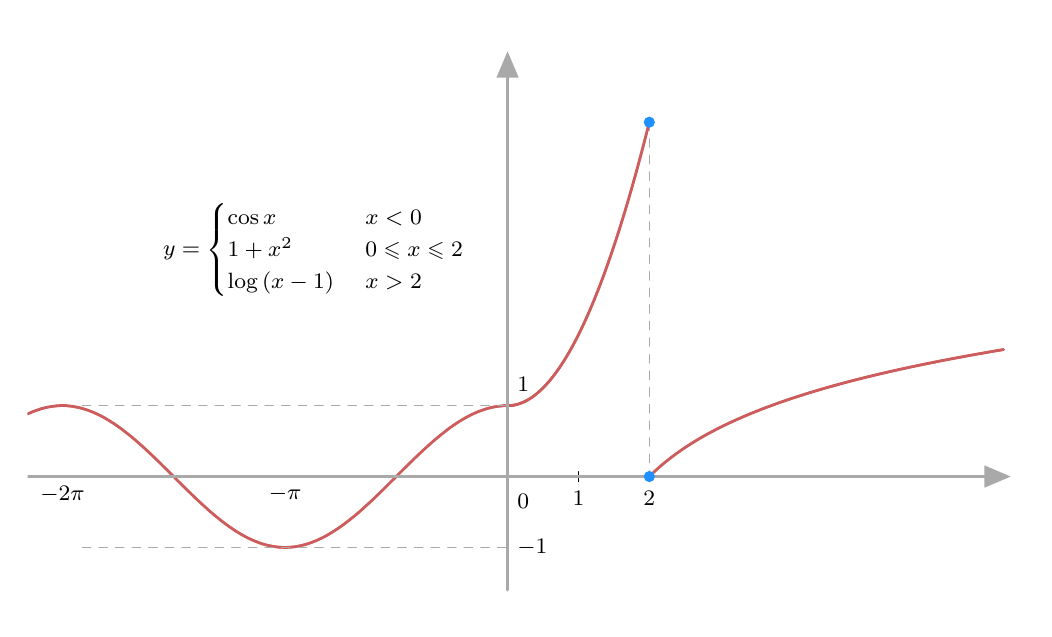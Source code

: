 \begin{tikzpicture}[line cap=round,line join=round,>=triangle 45,x=1.0cm,y=1.0cm,scale=0.9]
%  \draw[step=.5cm,gray,very thin] (-5,-5) grid (5,5);
\foreach \x in {1,2}
\draw[shift={(\x,0)},color=black] (0pt,2pt) -- (0pt,-2pt) node[below] {\footnotesize $\x$};
\draw[color=black] (0pt,-10pt) node[right] {\footnotesize $0$};
\clip(-6.772,-1.86) rectangle (7.289,6.334);
\draw[line width=1pt,color=IndianRed] (-6.772,0.883) -- (-6.772,0.883);
\draw[line width=1pt,color=IndianRed] (-6.772,0.883) -- (-6.755,0.891);
\draw[line width=1pt,color=IndianRed] (-6.755,0.891) -- (-6.738,0.898);
\draw[line width=1pt,color=IndianRed] (-6.738,0.898) -- (-6.721,0.906);
\draw[line width=1pt,color=IndianRed] (-6.721,0.906) -- (-6.704,0.913);
\draw[line width=1pt,color=IndianRed] (-6.704,0.913) -- (-6.687,0.919);
\draw[line width=1pt,color=IndianRed] (-6.687,0.919) -- (-6.67,0.926);
\draw[line width=1pt,color=IndianRed] (-6.67,0.926) -- (-6.653,0.932);
\draw[line width=1pt,color=IndianRed] (-6.653,0.932) -- (-6.636,0.938);
\draw[line width=1pt,color=IndianRed] (-6.636,0.938) -- (-6.62,0.944);
\draw[line width=1pt,color=IndianRed] (-6.62,0.944) -- (-6.603,0.949);
\draw[line width=1pt,color=IndianRed] (-6.603,0.949) -- (-6.586,0.955);
\draw[line width=1pt,color=IndianRed] (-6.586,0.955) -- (-6.569,0.96);
\draw[line width=1pt,color=IndianRed] (-6.569,0.96) -- (-6.552,0.964);
\draw[line width=1pt,color=IndianRed] (-6.552,0.964) -- (-6.535,0.968);
\draw[line width=1pt,color=IndianRed] (-6.535,0.968) -- (-6.518,0.973);
\draw[line width=1pt,color=IndianRed] (-6.518,0.973) -- (-6.501,0.976);
\draw[line width=1pt,color=IndianRed] (-6.501,0.976) -- (-6.484,0.98);
\draw[line width=1pt,color=IndianRed] (-6.484,0.98) -- (-6.467,0.983);
\draw[line width=1pt,color=IndianRed] (-6.467,0.983) -- (-6.45,0.986);
\draw[line width=1pt,color=IndianRed] (-6.45,0.986) -- (-6.433,0.989);
\draw[line width=1pt,color=IndianRed] (-6.433,0.989) -- (-6.416,0.991);
\draw[line width=1pt,color=IndianRed] (-6.416,0.991) -- (-6.399,0.993);
\draw[line width=1pt,color=IndianRed] (-6.399,0.993) -- (-6.383,0.995);
\draw[line width=1pt,color=IndianRed] (-6.383,0.995) -- (-6.366,0.997);
\draw[line width=1pt,color=IndianRed] (-6.366,0.997) -- (-6.349,0.998);
\draw[line width=1pt,color=IndianRed] (-6.349,0.998) -- (-6.332,0.999);
\draw[line width=1pt,color=IndianRed] (-6.332,0.999) -- (-6.315,1.0);
\draw[line width=1pt,color=IndianRed] (-6.315,1.0) -- (-6.298,1.0);
\draw[line width=1pt,color=IndianRed] (-6.298,1.0) -- (-6.281,1.0);
\draw[line width=1pt,color=IndianRed] (-6.281,1.0) -- (-6.264,1.0);
\draw[line width=1pt,color=IndianRed] (-6.264,1.0) -- (-6.247,0.999);
\draw[line width=1pt,color=IndianRed] (-6.247,0.999) -- (-6.23,0.999);
\draw[line width=1pt,color=IndianRed] (-6.23,0.999) -- (-6.213,0.998);
\draw[line width=1pt,color=IndianRed] (-6.213,0.998) -- (-6.196,0.996);
\draw[line width=1pt,color=IndianRed] (-6.196,0.996) -- (-6.179,0.995);
\draw[line width=1pt,color=IndianRed] (-6.179,0.995) -- (-6.162,0.993);
\draw[line width=1pt,color=IndianRed] (-6.162,0.993) -- (-6.145,0.991);
\draw[line width=1pt,color=IndianRed] (-6.145,0.991) -- (-6.129,0.988);
\draw[line width=1pt,color=IndianRed] (-6.129,0.988) -- (-6.112,0.985);
\draw[line width=1pt,color=IndianRed] (-6.112,0.985) -- (-6.095,0.982);
\draw[line width=1pt,color=IndianRed] (-6.095,0.982) -- (-6.078,0.979);
\draw[line width=1pt,color=IndianRed] (-6.078,0.979) -- (-6.061,0.975);
\draw[line width=1pt,color=IndianRed] (-6.061,0.975) -- (-6.044,0.972);
\draw[line width=1pt,color=IndianRed] (-6.044,0.972) -- (-6.027,0.967);
\draw[line width=1pt,color=IndianRed] (-6.027,0.967) -- (-6.01,0.963);
\draw[line width=1pt,color=IndianRed] (-6.01,0.963) -- (-5.993,0.958);
\draw[line width=1pt,color=IndianRed] (-5.993,0.958) -- (-5.976,0.953);
\draw[line width=1pt,color=IndianRed] (-5.976,0.953) -- (-5.959,0.948);
\draw[line width=1pt,color=IndianRed] (-5.959,0.948) -- (-5.942,0.942);
\draw[line width=1pt,color=IndianRed] (-5.942,0.942) -- (-5.925,0.937);
\draw[line width=1pt,color=IndianRed] (-5.925,0.937) -- (-5.908,0.931);
\draw[line width=1pt,color=IndianRed] (-5.908,0.931) -- (-5.892,0.924);
\draw[line width=1pt,color=IndianRed] (-5.892,0.924) -- (-5.875,0.918);
\draw[line width=1pt,color=IndianRed] (-5.875,0.918) -- (-5.858,0.911);
\draw[line width=1pt,color=IndianRed] (-5.858,0.911) -- (-5.841,0.904);
\draw[line width=1pt,color=IndianRed] (-5.841,0.904) -- (-5.824,0.896);
\draw[line width=1pt,color=IndianRed] (-5.824,0.896) -- (-5.807,0.889);
\draw[line width=1pt,color=IndianRed] (-5.807,0.889) -- (-5.79,0.881);
\draw[line width=1pt,color=IndianRed] (-5.79,0.881) -- (-5.773,0.873);
\draw[line width=1pt,color=IndianRed] (-5.773,0.873) -- (-5.756,0.864);
\draw[line width=1pt,color=IndianRed] (-5.756,0.864) -- (-5.739,0.856);
\draw[line width=1pt,color=IndianRed] (-5.739,0.856) -- (-5.722,0.847);
\draw[line width=1pt,color=IndianRed] (-5.722,0.847) -- (-5.705,0.838);
\draw[line width=1pt,color=IndianRed] (-5.705,0.838) -- (-5.688,0.828);
\draw[line width=1pt,color=IndianRed] (-5.688,0.828) -- (-5.671,0.819);
\draw[line width=1pt,color=IndianRed] (-5.671,0.819) -- (-5.655,0.809);
\draw[line width=1pt,color=IndianRed] (-5.655,0.809) -- (-5.638,0.799);
\draw[line width=1pt,color=IndianRed] (-5.638,0.799) -- (-5.621,0.788);
\draw[line width=1pt,color=IndianRed] (-5.621,0.788) -- (-5.604,0.778);
\draw[line width=1pt,color=IndianRed] (-5.604,0.778) -- (-5.587,0.767);
\draw[line width=1pt,color=IndianRed] (-5.587,0.767) -- (-5.57,0.756);
\draw[line width=1pt,color=IndianRed] (-5.57,0.756) -- (-5.553,0.745);
\draw[line width=1pt,color=IndianRed] (-5.553,0.745) -- (-5.536,0.734);
\draw[line width=1pt,color=IndianRed] (-5.536,0.734) -- (-5.519,0.722);
\draw[line width=1pt,color=IndianRed] (-5.519,0.722) -- (-5.502,0.71);
\draw[line width=1pt,color=IndianRed] (-5.502,0.71) -- (-5.485,0.698);
\draw[line width=1pt,color=IndianRed] (-5.485,0.698) -- (-5.468,0.686);
\draw[line width=1pt,color=IndianRed] (-5.468,0.686) -- (-5.451,0.674);
\draw[line width=1pt,color=IndianRed] (-5.451,0.674) -- (-5.434,0.661);
\draw[line width=1pt,color=IndianRed] (-5.434,0.661) -- (-5.418,0.648);
\draw[line width=1pt,color=IndianRed] (-5.418,0.648) -- (-5.401,0.635);
\draw[line width=1pt,color=IndianRed] (-5.401,0.635) -- (-5.384,0.622);
\draw[line width=1pt,color=IndianRed] (-5.384,0.622) -- (-5.367,0.609);
\draw[line width=1pt,color=IndianRed] (-5.367,0.609) -- (-5.35,0.595);
\draw[line width=1pt,color=IndianRed] (-5.35,0.595) -- (-5.333,0.581);
\draw[line width=1pt,color=IndianRed] (-5.333,0.581) -- (-5.316,0.568);
\draw[line width=1pt,color=IndianRed] (-5.316,0.568) -- (-5.299,0.554);
\draw[line width=1pt,color=IndianRed] (-5.299,0.554) -- (-5.282,0.539);
\draw[line width=1pt,color=IndianRed] (-5.282,0.539) -- (-5.265,0.525);
\draw[line width=1pt,color=IndianRed] (-5.265,0.525) -- (-5.248,0.511);
\draw[line width=1pt,color=IndianRed] (-5.248,0.511) -- (-5.231,0.496);
\draw[line width=1pt,color=IndianRed] (-5.231,0.496) -- (-5.214,0.481);
\draw[line width=1pt,color=IndianRed] (-5.214,0.481) -- (-5.197,0.466);
\draw[line width=1pt,color=IndianRed] (-5.197,0.466) -- (-5.181,0.451);
\draw[line width=1pt,color=IndianRed] (-5.181,0.451) -- (-5.164,0.436);
\draw[line width=1pt,color=IndianRed] (-5.164,0.436) -- (-5.147,0.421);
\draw[line width=1pt,color=IndianRed] (-5.147,0.421) -- (-5.13,0.405);
\draw[line width=1pt,color=IndianRed] (-5.13,0.405) -- (-5.113,0.39);
\draw[line width=1pt,color=IndianRed] (-5.113,0.39) -- (-5.096,0.374);
\draw[line width=1pt,color=IndianRed] (-5.096,0.374) -- (-5.079,0.358);
\draw[line width=1pt,color=IndianRed] (-5.079,0.358) -- (-5.062,0.343);
\draw[line width=1pt,color=IndianRed] (-5.062,0.343) -- (-5.045,0.327);
\draw[line width=1pt,color=IndianRed] (-5.045,0.327) -- (-5.028,0.311);
\draw[line width=1pt,color=IndianRed] (-5.028,0.311) -- (-5.011,0.294);
\draw[line width=1pt,color=IndianRed] (-5.011,0.294) -- (-4.994,0.278);
\draw[line width=1pt,color=IndianRed] (-4.994,0.278) -- (-4.977,0.262);
\draw[line width=1pt,color=IndianRed] (-4.977,0.262) -- (-4.96,0.245);
\draw[line width=1pt,color=IndianRed] (-4.96,0.245) -- (-4.943,0.229);
\draw[line width=1pt,color=IndianRed] (-4.943,0.229) -- (-4.927,0.213);
\draw[line width=1pt,color=IndianRed] (-4.927,0.213) -- (-4.91,0.196);
\draw[line width=1pt,color=IndianRed] (-4.91,0.196) -- (-4.893,0.179);
\draw[line width=1pt,color=IndianRed] (-4.893,0.179) -- (-4.876,0.163);
\draw[line width=1pt,color=IndianRed] (-4.876,0.163) -- (-4.859,0.146);
\draw[line width=1pt,color=IndianRed] (-4.859,0.146) -- (-4.842,0.129);
\draw[line width=1pt,color=IndianRed] (-4.842,0.129) -- (-4.825,0.112);
\draw[line width=1pt,color=IndianRed] (-4.825,0.112) -- (-4.808,0.096);
\draw[line width=1pt,color=IndianRed] (-4.808,0.096) -- (-4.791,0.079);
\draw[line width=1pt,color=IndianRed] (-4.791,0.079) -- (-4.774,0.062);
\draw[line width=1pt,color=IndianRed] (-4.774,0.062) -- (-4.757,0.045);
\draw[line width=1pt,color=IndianRed] (-4.757,0.045) -- (-4.74,0.028);
\draw[line width=1pt,color=IndianRed] (-4.74,0.028) -- (-4.723,0.011);
\draw[line width=1pt,color=IndianRed] (-4.723,0.011) -- (-4.706,-0.006);
\draw[line width=1pt,color=IndianRed] (-4.706,-0.006) -- (-4.69,-0.023);
\draw[line width=1pt,color=IndianRed] (-4.69,-0.023) -- (-4.673,-0.04);
\draw[line width=1pt,color=IndianRed] (-4.673,-0.04) -- (-4.656,-0.057);
\draw[line width=1pt,color=IndianRed] (-4.656,-0.057) -- (-4.639,-0.074);
\draw[line width=1pt,color=IndianRed] (-4.639,-0.074) -- (-4.622,-0.09);
\draw[line width=1pt,color=IndianRed] (-4.622,-0.09) -- (-4.605,-0.107);
\draw[line width=1pt,color=IndianRed] (-4.605,-0.107) -- (-4.588,-0.124);
\draw[line width=1pt,color=IndianRed] (-4.588,-0.124) -- (-4.571,-0.141);
\draw[line width=1pt,color=IndianRed] (-4.571,-0.141) -- (-4.554,-0.158);
\draw[line width=1pt,color=IndianRed] (-4.554,-0.158) -- (-4.537,-0.174);
\draw[line width=1pt,color=IndianRed] (-4.537,-0.174) -- (-4.52,-0.191);
\draw[line width=1pt,color=IndianRed] (-4.52,-0.191) -- (-4.503,-0.208);
\draw[line width=1pt,color=IndianRed] (-4.503,-0.208) -- (-4.486,-0.224);
\draw[line width=1pt,color=IndianRed] (-4.486,-0.224) -- (-4.469,-0.241);
\draw[line width=1pt,color=IndianRed] (-4.469,-0.241) -- (-4.453,-0.257);
\draw[line width=1pt,color=IndianRed] (-4.453,-0.257) -- (-4.436,-0.273);
\draw[line width=1pt,color=IndianRed] (-4.436,-0.273) -- (-4.419,-0.29);
\draw[line width=1pt,color=IndianRed] (-4.419,-0.29) -- (-4.402,-0.306);
\draw[line width=1pt,color=IndianRed] (-4.402,-0.306) -- (-4.385,-0.322);
\draw[line width=1pt,color=IndianRed] (-4.385,-0.322) -- (-4.368,-0.338);
\draw[line width=1pt,color=IndianRed] (-4.368,-0.338) -- (-4.351,-0.354);
\draw[line width=1pt,color=IndianRed] (-4.351,-0.354) -- (-4.334,-0.369);
\draw[line width=1pt,color=IndianRed] (-4.334,-0.369) -- (-4.317,-0.385);
\draw[line width=1pt,color=IndianRed] (-4.317,-0.385) -- (-4.3,-0.401);
\draw[line width=1pt,color=IndianRed] (-4.3,-0.401) -- (-4.283,-0.416);
\draw[line width=1pt,color=IndianRed] (-4.283,-0.416) -- (-4.266,-0.431);
\draw[line width=1pt,color=IndianRed] (-4.266,-0.431) -- (-4.249,-0.447);
\draw[line width=1pt,color=IndianRed] (-4.249,-0.447) -- (-4.232,-0.462);
\draw[line width=1pt,color=IndianRed] (-4.232,-0.462) -- (-4.216,-0.477);
\draw[line width=1pt,color=IndianRed] (-4.216,-0.477) -- (-4.199,-0.492);
\draw[line width=1pt,color=IndianRed] (-4.199,-0.492) -- (-4.182,-0.506);
\draw[line width=1pt,color=IndianRed] (-4.182,-0.506) -- (-4.165,-0.521);
\draw[line width=1pt,color=IndianRed] (-4.165,-0.521) -- (-4.148,-0.535);
\draw[line width=1pt,color=IndianRed] (-4.148,-0.535) -- (-4.131,-0.549);
\draw[line width=1pt,color=IndianRed] (-4.131,-0.549) -- (-4.114,-0.563);
\draw[line width=1pt,color=IndianRed] (-4.114,-0.563) -- (-4.097,-0.577);
\draw[line width=1pt,color=IndianRed] (-4.097,-0.577) -- (-4.08,-0.591);
\draw[line width=1pt,color=IndianRed] (-4.08,-0.591) -- (-4.063,-0.605);
\draw[line width=1pt,color=IndianRed] (-4.063,-0.605) -- (-4.046,-0.618);
\draw[line width=1pt,color=IndianRed] (-4.046,-0.618) -- (-4.029,-0.631);
\draw[line width=1pt,color=IndianRed] (-4.029,-0.631) -- (-4.012,-0.644);
\draw[line width=1pt,color=IndianRed] (-4.012,-0.644) -- (-3.995,-0.657);
\draw[line width=1pt,color=IndianRed] (-3.995,-0.657) -- (-3.978,-0.67);
\draw[line width=1pt,color=IndianRed] (-3.978,-0.67) -- (-3.962,-0.682);
\draw[line width=1pt,color=IndianRed] (-3.962,-0.682) -- (-3.945,-0.695);
\draw[line width=1pt,color=IndianRed] (-3.945,-0.695) -- (-3.928,-0.707);
\draw[line width=1pt,color=IndianRed] (-3.928,-0.707) -- (-3.911,-0.718);
\draw[line width=1pt,color=IndianRed] (-3.911,-0.718) -- (-3.894,-0.73);
\draw[line width=1pt,color=IndianRed] (-3.894,-0.73) -- (-3.877,-0.742);
\draw[line width=1pt,color=IndianRed] (-3.877,-0.742) -- (-3.86,-0.753);
\draw[line width=1pt,color=IndianRed] (-3.86,-0.753) -- (-3.843,-0.764);
\draw[line width=1pt,color=IndianRed] (-3.843,-0.764) -- (-3.826,-0.775);
\draw[line width=1pt,color=IndianRed] (-3.826,-0.775) -- (-3.809,-0.785);
\draw[line width=1pt,color=IndianRed] (-3.809,-0.785) -- (-3.792,-0.796);
\draw[line width=1pt,color=IndianRed] (-3.792,-0.796) -- (-3.775,-0.806);
\draw[line width=1pt,color=IndianRed] (-3.775,-0.806) -- (-3.758,-0.816);
\draw[line width=1pt,color=IndianRed] (-3.758,-0.816) -- (-3.741,-0.825);
\draw[line width=1pt,color=IndianRed] (-3.741,-0.825) -- (-3.725,-0.835);
\draw[line width=1pt,color=IndianRed] (-3.725,-0.835) -- (-3.708,-0.844);
\draw[line width=1pt,color=IndianRed] (-3.708,-0.844) -- (-3.691,-0.853);
\draw[line width=1pt,color=IndianRed] (-3.691,-0.853) -- (-3.674,-0.862);
\draw[line width=1pt,color=IndianRed] (-3.674,-0.862) -- (-3.657,-0.87);
\draw[line width=1pt,color=IndianRed] (-3.657,-0.87) -- (-3.64,-0.878);
\draw[line width=1pt,color=IndianRed] (-3.64,-0.878) -- (-3.623,-0.886);
\draw[line width=1pt,color=IndianRed] (-3.623,-0.886) -- (-3.606,-0.894);
\draw[line width=1pt,color=IndianRed] (-3.606,-0.894) -- (-3.589,-0.902);
\draw[line width=1pt,color=IndianRed] (-3.589,-0.902) -- (-3.572,-0.909);
\draw[line width=1pt,color=IndianRed] (-3.572,-0.909) -- (-3.555,-0.916);
\draw[line width=1pt,color=IndianRed] (-3.555,-0.916) -- (-3.538,-0.922);
\draw[line width=1pt,color=IndianRed] (-3.538,-0.922) -- (-3.521,-0.929);
\draw[line width=1pt,color=IndianRed] (-3.521,-0.929) -- (-3.504,-0.935);
\draw[line width=1pt,color=IndianRed] (-3.504,-0.935) -- (-3.488,-0.941);
\draw[line width=1pt,color=IndianRed] (-3.488,-0.941) -- (-3.471,-0.946);
\draw[line width=1pt,color=IndianRed] (-3.471,-0.946) -- (-3.454,-0.952);
\draw[line width=1pt,color=IndianRed] (-3.454,-0.952) -- (-3.437,-0.957);
\draw[line width=1pt,color=IndianRed] (-3.437,-0.957) -- (-3.42,-0.962);
\draw[line width=1pt,color=IndianRed] (-3.42,-0.962) -- (-3.403,-0.966);
\draw[line width=1pt,color=IndianRed] (-3.403,-0.966) -- (-3.386,-0.97);
\draw[line width=1pt,color=IndianRed] (-3.386,-0.97) -- (-3.369,-0.974);
\draw[line width=1pt,color=IndianRed] (-3.369,-0.974) -- (-3.352,-0.978);
\draw[line width=1pt,color=IndianRed] (-3.352,-0.978) -- (-3.335,-0.981);
\draw[line width=1pt,color=IndianRed] (-3.335,-0.981) -- (-3.318,-0.984);
\draw[line width=1pt,color=IndianRed] (-3.318,-0.984) -- (-3.301,-0.987);
\draw[line width=1pt,color=IndianRed] (-3.301,-0.987) -- (-3.284,-0.99);
\draw[line width=1pt,color=IndianRed] (-3.284,-0.99) -- (-3.267,-0.992);
\draw[line width=1pt,color=IndianRed] (-3.267,-0.992) -- (-3.251,-0.994);
\draw[line width=1pt,color=IndianRed] (-3.251,-0.994) -- (-3.234,-0.996);
\draw[line width=1pt,color=IndianRed] (-3.234,-0.996) -- (-3.217,-0.997);
\draw[line width=1pt,color=IndianRed] (-3.217,-0.997) -- (-3.2,-0.998);
\draw[line width=1pt,color=IndianRed] (-3.2,-0.998) -- (-3.183,-0.999);
\draw[line width=1pt,color=IndianRed] (-3.183,-0.999) -- (-3.166,-1.0);
\draw[line width=1pt,color=IndianRed] (-3.166,-1.0) -- (-3.149,-1.0);
\draw[line width=1pt,color=IndianRed] (-3.149,-1.0) -- (-3.132,-1.0);
\draw[line width=1pt,color=IndianRed] (-3.132,-1.0) -- (-3.115,-1.0);
\draw[line width=1pt,color=IndianRed] (-3.115,-1.0) -- (-3.098,-0.999);
\draw[line width=1pt,color=IndianRed] (-3.098,-0.999) -- (-3.081,-0.998);
\draw[line width=1pt,color=IndianRed] (-3.081,-0.998) -- (-3.064,-0.997);
\draw[line width=1pt,color=IndianRed] (-3.064,-0.997) -- (-3.047,-0.996);
\draw[line width=1pt,color=IndianRed] (-3.047,-0.996) -- (-3.03,-0.994);
\draw[line width=1pt,color=IndianRed] (-3.03,-0.994) -- (-3.013,-0.992);
\draw[line width=1pt,color=IndianRed] (-3.013,-0.992) -- (-2.997,-0.99);
\draw[line width=1pt,color=IndianRed] (-2.997,-0.99) -- (-2.98,-0.987);
\draw[line width=1pt,color=IndianRed] (-2.98,-0.987) -- (-2.963,-0.984);
\draw[line width=1pt,color=IndianRed] (-2.963,-0.984) -- (-2.946,-0.981);
\draw[line width=1pt,color=IndianRed] (-2.946,-0.981) -- (-2.929,-0.977);
\draw[line width=1pt,color=IndianRed] (-2.929,-0.977) -- (-2.912,-0.974);
\draw[line width=1pt,color=IndianRed] (-2.912,-0.974) -- (-2.895,-0.97);
\draw[line width=1pt,color=IndianRed] (-2.895,-0.97) -- (-2.878,-0.965);
\draw[line width=1pt,color=IndianRed] (-2.878,-0.965) -- (-2.861,-0.961);
\draw[line width=1pt,color=IndianRed] (-2.861,-0.961) -- (-2.844,-0.956);
\draw[line width=1pt,color=IndianRed] (-2.844,-0.956) -- (-2.827,-0.951);
\draw[line width=1pt,color=IndianRed] (-2.827,-0.951) -- (-2.81,-0.946);
\draw[line width=1pt,color=IndianRed] (-2.81,-0.946) -- (-2.793,-0.94);
\draw[line width=1pt,color=IndianRed] (-2.793,-0.94) -- (-2.776,-0.934);
\draw[line width=1pt,color=IndianRed] (-2.776,-0.934) -- (-2.76,-0.928);
\draw[line width=1pt,color=IndianRed] (-2.76,-0.928) -- (-2.743,-0.921);
\draw[line width=1pt,color=IndianRed] (-2.743,-0.921) -- (-2.726,-0.915);
\draw[line width=1pt,color=IndianRed] (-2.726,-0.915) -- (-2.709,-0.908);
\draw[line width=1pt,color=IndianRed] (-2.709,-0.908) -- (-2.692,-0.901);
\draw[line width=1pt,color=IndianRed] (-2.692,-0.901) -- (-2.675,-0.893);
\draw[line width=1pt,color=IndianRed] (-2.675,-0.893) -- (-2.658,-0.885);
\draw[line width=1pt,color=IndianRed] (-2.658,-0.885) -- (-2.641,-0.877);
\draw[line width=1pt,color=IndianRed] (-2.641,-0.877) -- (-2.624,-0.869);
\draw[line width=1pt,color=IndianRed] (-2.624,-0.869) -- (-2.607,-0.861);
\draw[line width=1pt,color=IndianRed] (-2.607,-0.861) -- (-2.59,-0.852);
\draw[line width=1pt,color=IndianRed] (-2.59,-0.852) -- (-2.573,-0.843);
\draw[line width=1pt,color=IndianRed] (-2.573,-0.843) -- (-2.556,-0.834);
\draw[line width=1pt,color=IndianRed] (-2.556,-0.834) -- (-2.539,-0.824);
\draw[line width=1pt,color=IndianRed] (-2.539,-0.824) -- (-2.523,-0.814);
\draw[line width=1pt,color=IndianRed] (-2.523,-0.814) -- (-2.506,-0.804);
\draw[line width=1pt,color=IndianRed] (-2.506,-0.804) -- (-2.489,-0.794);
\draw[line width=1pt,color=IndianRed] (-2.489,-0.794) -- (-2.472,-0.784);
\draw[line width=1pt,color=IndianRed] (-2.472,-0.784) -- (-2.455,-0.773);
\draw[line width=1pt,color=IndianRed] (-2.455,-0.773) -- (-2.438,-0.762);
\draw[line width=1pt,color=IndianRed] (-2.438,-0.762) -- (-2.421,-0.751);
\draw[line width=1pt,color=IndianRed] (-2.421,-0.751) -- (-2.404,-0.74);
\draw[line width=1pt,color=IndianRed] (-2.404,-0.74) -- (-2.387,-0.729);
\draw[line width=1pt,color=IndianRed] (-2.387,-0.729) -- (-2.37,-0.717);
\draw[line width=1pt,color=IndianRed] (-2.37,-0.717) -- (-2.353,-0.705);
\draw[line width=1pt,color=IndianRed] (-2.353,-0.705) -- (-2.336,-0.693);
\draw[line width=1pt,color=IndianRed] (-2.336,-0.693) -- (-2.319,-0.681);
\draw[line width=1pt,color=IndianRed] (-2.319,-0.681) -- (-2.302,-0.668);
\draw[line width=1pt,color=IndianRed] (-2.302,-0.668) -- (-2.286,-0.655);
\draw[line width=1pt,color=IndianRed] (-2.286,-0.655) -- (-2.269,-0.643);
\draw[line width=1pt,color=IndianRed] (-2.269,-0.643) -- (-2.252,-0.629);
\draw[line width=1pt,color=IndianRed] (-2.252,-0.629) -- (-2.235,-0.616);
\draw[line width=1pt,color=IndianRed] (-2.235,-0.616) -- (-2.218,-0.603);
\draw[line width=1pt,color=IndianRed] (-2.218,-0.603) -- (-2.201,-0.589);
\draw[line width=1pt,color=IndianRed] (-2.201,-0.589) -- (-2.184,-0.575);
\draw[line width=1pt,color=IndianRed] (-2.184,-0.575) -- (-2.167,-0.562);
\draw[line width=1pt,color=IndianRed] (-2.167,-0.562) -- (-2.15,-0.547);
\draw[line width=1pt,color=IndianRed] (-2.15,-0.547) -- (-2.133,-0.533);
\draw[line width=1pt,color=IndianRed] (-2.133,-0.533) -- (-2.116,-0.519);
\draw[line width=1pt,color=IndianRed] (-2.116,-0.519) -- (-2.099,-0.504);
\draw[line width=1pt,color=IndianRed] (-2.099,-0.504) -- (-2.082,-0.49);
\draw[line width=1pt,color=IndianRed] (-2.082,-0.49) -- (-2.065,-0.475);
\draw[line width=1pt,color=IndianRed] (-2.065,-0.475) -- (-2.048,-0.46);
\draw[line width=1pt,color=IndianRed] (-2.048,-0.46) -- (-2.032,-0.445);
\draw[line width=1pt,color=IndianRed] (-2.032,-0.445) -- (-2.015,-0.429);
\draw[line width=1pt,color=IndianRed] (-2.015,-0.429) -- (-1.998,-0.414);
\draw[line width=1pt,color=IndianRed] (-1.998,-0.414) -- (-1.981,-0.399);
\draw[line width=1pt,color=IndianRed] (-1.981,-0.399) -- (-1.964,-0.383);
\draw[line width=1pt,color=IndianRed] (-1.964,-0.383) -- (-1.947,-0.367);
\draw[line width=1pt,color=IndianRed] (-1.947,-0.367) -- (-1.93,-0.352);
\draw[line width=1pt,color=IndianRed] (-1.93,-0.352) -- (-1.913,-0.336);
\draw[line width=1pt,color=IndianRed] (-1.913,-0.336) -- (-1.896,-0.32);
\draw[line width=1pt,color=IndianRed] (-1.896,-0.32) -- (-1.879,-0.304);
\draw[line width=1pt,color=IndianRed] (-1.879,-0.304) -- (-1.862,-0.287);
\draw[line width=1pt,color=IndianRed] (-1.862,-0.287) -- (-1.845,-0.271);
\draw[line width=1pt,color=IndianRed] (-1.845,-0.271) -- (-1.828,-0.255);
\draw[line width=1pt,color=IndianRed] (-1.828,-0.255) -- (-1.811,-0.238);
\draw[line width=1pt,color=IndianRed] (-1.811,-0.238) -- (-1.795,-0.222);
\draw[line width=1pt,color=IndianRed] (-1.795,-0.222) -- (-1.778,-0.205);
\draw[line width=1pt,color=IndianRed] (-1.778,-0.205) -- (-1.761,-0.189);
\draw[line width=1pt,color=IndianRed] (-1.761,-0.189) -- (-1.744,-0.172);
\draw[line width=1pt,color=IndianRed] (-1.744,-0.172) -- (-1.727,-0.155);
\draw[line width=1pt,color=IndianRed] (-1.727,-0.155) -- (-1.71,-0.139);
\draw[line width=1pt,color=IndianRed] (-1.71,-0.139) -- (-1.693,-0.122);
\draw[line width=1pt,color=IndianRed] (-1.693,-0.122) -- (-1.676,-0.105);
\draw[line width=1pt,color=IndianRed] (-1.676,-0.105) -- (-1.659,-0.088);
\draw[line width=1pt,color=IndianRed] (-1.659,-0.088) -- (-1.642,-0.071);
\draw[line width=1pt,color=IndianRed] (-1.642,-0.071) -- (-1.625,-0.054);
\draw[line width=1pt,color=IndianRed] (-1.625,-0.054) -- (-1.608,-0.038);
\draw[line width=1pt,color=IndianRed] (-1.608,-0.038) -- (-1.591,-0.021);
\draw[line width=1pt,color=IndianRed] (-1.591,-0.021) -- (-1.574,-0.004);
\draw[line width=1pt,color=IndianRed] (-1.574,-0.004) -- (-1.558,0.013);
\draw[line width=1pt,color=IndianRed] (-1.558,0.013) -- (-1.541,0.03);
\draw[line width=1pt,color=IndianRed] (-1.541,0.03) -- (-1.524,0.047);
\draw[line width=1pt,color=IndianRed] (-1.524,0.047) -- (-1.507,0.064);
\draw[line width=1pt,color=IndianRed] (-1.507,0.064) -- (-1.49,0.081);
\draw[line width=1pt,color=IndianRed] (-1.49,0.081) -- (-1.473,0.098);
\draw[line width=1pt,color=IndianRed] (-1.473,0.098) -- (-1.456,0.115);
\draw[line width=1pt,color=IndianRed] (-1.456,0.115) -- (-1.439,0.131);
\draw[line width=1pt,color=IndianRed] (-1.439,0.131) -- (-1.422,0.148);
\draw[line width=1pt,color=IndianRed] (-1.422,0.148) -- (-1.405,0.165);
\draw[line width=1pt,color=IndianRed] (-1.405,0.165) -- (-1.388,0.182);
\draw[line width=1pt,color=IndianRed] (-1.388,0.182) -- (-1.371,0.198);
\draw[line width=1pt,color=IndianRed] (-1.371,0.198) -- (-1.354,0.215);
\draw[line width=1pt,color=IndianRed] (-1.354,0.215) -- (-1.337,0.231);
\draw[line width=1pt,color=IndianRed] (-1.337,0.231) -- (-1.321,0.248);
\draw[line width=1pt,color=IndianRed] (-1.321,0.248) -- (-1.304,0.264);
\draw[line width=1pt,color=IndianRed] (-1.304,0.264) -- (-1.287,0.28);
\draw[line width=1pt,color=IndianRed] (-1.287,0.28) -- (-1.27,0.297);
\draw[line width=1pt,color=IndianRed] (-1.27,0.297) -- (-1.253,0.313);
\draw[line width=1pt,color=IndianRed] (-1.253,0.313) -- (-1.236,0.329);
\draw[line width=1pt,color=IndianRed] (-1.236,0.329) -- (-1.219,0.345);
\draw[line width=1pt,color=IndianRed] (-1.219,0.345) -- (-1.202,0.36);
\draw[line width=1pt,color=IndianRed] (-1.202,0.36) -- (-1.185,0.376);
\draw[line width=1pt,color=IndianRed] (-1.185,0.376) -- (-1.168,0.392);
\draw[line width=1pt,color=IndianRed] (-1.168,0.392) -- (-1.151,0.407);
\draw[line width=1pt,color=IndianRed] (-1.151,0.407) -- (-1.134,0.423);
\draw[line width=1pt,color=IndianRed] (-1.134,0.423) -- (-1.117,0.438);
\draw[line width=1pt,color=IndianRed] (-1.117,0.438) -- (-1.1,0.453);
\draw[line width=1pt,color=IndianRed] (-1.1,0.453) -- (-1.084,0.468);
\draw[line width=1pt,color=IndianRed] (-1.084,0.468) -- (-1.067,0.483);
\draw[line width=1pt,color=IndianRed] (-1.067,0.483) -- (-1.05,0.498);
\draw[line width=1pt,color=IndianRed] (-1.05,0.498) -- (-1.033,0.512);
\draw[line width=1pt,color=IndianRed] (-1.033,0.512) -- (-1.016,0.527);
\draw[line width=1pt,color=IndianRed] (-1.016,0.527) -- (-0.999,0.541);
\draw[line width=1pt,color=IndianRed] (-0.999,0.541) -- (-0.982,0.555);
\draw[line width=1pt,color=IndianRed] (-0.982,0.555) -- (-0.965,0.569);
\draw[line width=1pt,color=IndianRed] (-0.965,0.569) -- (-0.948,0.583);
\draw[line width=1pt,color=IndianRed] (-0.948,0.583) -- (-0.931,0.597);
\draw[line width=1pt,color=IndianRed] (-0.931,0.597) -- (-0.914,0.61);
\draw[line width=1pt,color=IndianRed] (-0.914,0.61) -- (-0.897,0.624);
\draw[line width=1pt,color=IndianRed] (-0.897,0.624) -- (-0.88,0.637);
\draw[line width=1pt,color=IndianRed] (-0.88,0.637) -- (-0.863,0.65);
\draw[line width=1pt,color=IndianRed] (-0.863,0.65) -- (-0.846,0.663);
\draw[line width=1pt,color=IndianRed] (-0.846,0.663) -- (-0.83,0.675);
\draw[line width=1pt,color=IndianRed] (-0.83,0.675) -- (-0.813,0.688);
\draw[line width=1pt,color=IndianRed] (-0.813,0.688) -- (-0.796,0.7);
\draw[line width=1pt,color=IndianRed] (-0.796,0.7) -- (-0.779,0.712);
\draw[line width=1pt,color=IndianRed] (-0.779,0.712) -- (-0.762,0.724);
\draw[line width=1pt,color=IndianRed] (-0.762,0.724) -- (-0.745,0.735);
\draw[line width=1pt,color=IndianRed] (-0.745,0.735) -- (-0.728,0.747);
\draw[line width=1pt,color=IndianRed] (-0.728,0.747) -- (-0.711,0.758);
\draw[line width=1pt,color=IndianRed] (-0.711,0.758) -- (-0.694,0.769);
\draw[line width=1pt,color=IndianRed] (-0.694,0.769) -- (-0.677,0.779);
\draw[line width=1pt,color=IndianRed] (-0.677,0.779) -- (-0.66,0.79);
\draw[line width=1pt,color=IndianRed] (-0.66,0.79) -- (-0.643,0.8);
\draw[line width=1pt,color=IndianRed] (-0.643,0.8) -- (-0.626,0.81);
\draw[line width=1pt,color=IndianRed] (-0.626,0.81) -- (-0.609,0.82);
\draw[line width=1pt,color=IndianRed] (-0.609,0.82) -- (-0.593,0.83);
\draw[line width=1pt,color=IndianRed] (-0.593,0.83) -- (-0.576,0.839);
\draw[line width=1pt,color=IndianRed] (-0.576,0.839) -- (-0.559,0.848);
\draw[line width=1pt,color=IndianRed] (-0.559,0.848) -- (-0.542,0.857);
\draw[line width=1pt,color=IndianRed] (-0.542,0.857) -- (-0.525,0.865);
\draw[line width=1pt,color=IndianRed] (-0.525,0.865) -- (-0.508,0.874);
\draw[line width=1pt,color=IndianRed] (-0.508,0.874) -- (-0.491,0.882);
\draw[line width=1pt,color=IndianRed] (-0.491,0.882) -- (-0.474,0.89);
\draw[line width=1pt,color=IndianRed] (-0.474,0.89) -- (-0.457,0.897);
\draw[line width=1pt,color=IndianRed] (-0.457,0.897) -- (-0.44,0.905);
\draw[line width=1pt,color=IndianRed] (-0.44,0.905) -- (-0.423,0.912);
\draw[line width=1pt,color=IndianRed] (-0.423,0.912) -- (-0.406,0.919);
\draw[line width=1pt,color=IndianRed] (-0.406,0.919) -- (-0.389,0.925);
\draw[line width=1pt,color=IndianRed] (-0.389,0.925) -- (-0.372,0.931);
\draw[line width=1pt,color=IndianRed] (-0.372,0.931) -- (-0.356,0.937);
\draw[line width=1pt,color=IndianRed] (-0.356,0.937) -- (-0.339,0.943);
\draw[line width=1pt,color=IndianRed] (-0.339,0.943) -- (-0.322,0.949);
\draw[line width=1pt,color=IndianRed] (-0.322,0.949) -- (-0.305,0.954);
\draw[line width=1pt,color=IndianRed] (-0.305,0.954) -- (-0.288,0.959);
\draw[line width=1pt,color=IndianRed] (-0.288,0.959) -- (-0.271,0.964);
\draw[line width=1pt,color=IndianRed] (-0.271,0.964) -- (-0.254,0.968);
\draw[line width=1pt,color=IndianRed] (-0.254,0.968) -- (-0.237,0.972);
\draw[line width=1pt,color=IndianRed] (-0.237,0.972) -- (-0.22,0.976);
\draw[line width=1pt,color=IndianRed] (-0.22,0.976) -- (-0.203,0.979);
\draw[line width=1pt,color=IndianRed] (-0.203,0.979) -- (-0.186,0.983);
\draw[line width=1pt,color=IndianRed] (-0.186,0.983) -- (-0.169,0.986);
\draw[line width=1pt,color=IndianRed] (-0.169,0.986) -- (-0.152,0.988);
\draw[line width=1pt,color=IndianRed] (-0.152,0.988) -- (-0.135,0.991);
\draw[line width=1pt,color=IndianRed] (-0.135,0.991) -- (-0.119,0.993);
\draw[line width=1pt,color=IndianRed] (-0.119,0.993) -- (-0.102,0.995);
\draw[line width=1pt,color=IndianRed] (-0.102,0.995) -- (-0.085,0.996);
\draw[line width=1pt,color=IndianRed] (-0.085,0.996) -- (-0.068,0.998);
\draw[line width=1pt,color=IndianRed] (-0.068,0.998) -- (-0.051,0.999);
\draw[line width=1pt,color=IndianRed] (-0.051,0.999) -- (-0.034,0.999);
\draw[line width=1pt,color=IndianRed] (-0.034,0.999) -- (-0.017,1.0);
\draw[line width=1pt,color=IndianRed] (-0.017,1.0) -- (0.0,1.0);
\draw[line width=1pt,color=IndianRed] (1.134E-7,1.0) -- (0.0,1.0);
\draw[line width=1pt,color=IndianRed] (0.0,1.0) -- (0.005,1.0);
\draw[line width=1pt,color=IndianRed] (0.005,1.0) -- (0.01,1.0);
\draw[line width=1pt,color=IndianRed] (0.01,1.0) -- (0.015,1.0);
\draw[line width=1pt,color=IndianRed] (0.015,1.0) -- (0.02,1.0);
\draw[line width=1pt,color=IndianRed] (0.02,1.0) -- (0.025,1.001);
\draw[line width=1pt,color=IndianRed] (0.025,1.001) -- (0.03,1.001);
\draw[line width=1pt,color=IndianRed] (0.03,1.001) -- (0.035,1.001);
\draw[line width=1pt,color=IndianRed] (0.035,1.001) -- (0.04,1.002);
\draw[line width=1pt,color=IndianRed] (0.04,1.002) -- (0.045,1.002);
\draw[line width=1pt,color=IndianRed] (0.045,1.002) -- (0.05,1.002);
\draw[line width=1pt,color=IndianRed] (0.05,1.002) -- (0.055,1.003);
\draw[line width=1pt,color=IndianRed] (0.055,1.003) -- (0.06,1.004);
\draw[line width=1pt,color=IndianRed] (0.06,1.004) -- (0.065,1.004);
\draw[line width=1pt,color=IndianRed] (0.065,1.004) -- (0.07,1.005);
\draw[line width=1pt,color=IndianRed] (0.07,1.005) -- (0.075,1.006);
\draw[line width=1pt,color=IndianRed] (0.075,1.006) -- (0.08,1.006);
\draw[line width=1pt,color=IndianRed] (0.08,1.006) -- (0.085,1.007);
\draw[line width=1pt,color=IndianRed] (0.085,1.007) -- (0.09,1.008);
\draw[line width=1pt,color=IndianRed] (0.09,1.008) -- (0.095,1.009);
\draw[line width=1pt,color=IndianRed] (0.095,1.009) -- (0.1,1.01);
\draw[line width=1pt,color=IndianRed] (0.1,1.01) -- (0.105,1.011);
\draw[line width=1pt,color=IndianRed] (0.105,1.011) -- (0.11,1.012);
\draw[line width=1pt,color=IndianRed] (0.11,1.012) -- (0.115,1.013);
\draw[line width=1pt,color=IndianRed] (0.115,1.013) -- (0.12,1.014);
\draw[line width=1pt,color=IndianRed] (0.12,1.014) -- (0.125,1.016);
\draw[line width=1pt,color=IndianRed] (0.125,1.016) -- (0.13,1.017);
\draw[line width=1pt,color=IndianRed] (0.13,1.017) -- (0.135,1.018);
\draw[line width=1pt,color=IndianRed] (0.135,1.018) -- (0.14,1.02);
\draw[line width=1pt,color=IndianRed] (0.14,1.02) -- (0.145,1.021);
\draw[line width=1pt,color=IndianRed] (0.145,1.021) -- (0.15,1.022);
\draw[line width=1pt,color=IndianRed] (0.15,1.022) -- (0.155,1.024);
\draw[line width=1pt,color=IndianRed] (0.155,1.024) -- (0.16,1.026);
\draw[line width=1pt,color=IndianRed] (0.16,1.026) -- (0.165,1.027);
\draw[line width=1pt,color=IndianRed] (0.165,1.027) -- (0.17,1.029);
\draw[line width=1pt,color=IndianRed] (0.17,1.029) -- (0.175,1.031);
\draw[line width=1pt,color=IndianRed] (0.175,1.031) -- (0.18,1.032);
\draw[line width=1pt,color=IndianRed] (0.18,1.032) -- (0.185,1.034);
\draw[line width=1pt,color=IndianRed] (0.185,1.034) -- (0.19,1.036);
\draw[line width=1pt,color=IndianRed] (0.19,1.036) -- (0.195,1.038);
\draw[line width=1pt,color=IndianRed] (0.195,1.038) -- (0.2,1.04);
\draw[line width=1pt,color=IndianRed] (0.2,1.04) -- (0.205,1.042);
\draw[line width=1pt,color=IndianRed] (0.205,1.042) -- (0.21,1.044);
\draw[line width=1pt,color=IndianRed] (0.21,1.044) -- (0.215,1.046);
\draw[line width=1pt,color=IndianRed] (0.215,1.046) -- (0.22,1.048);
\draw[line width=1pt,color=IndianRed] (0.22,1.048) -- (0.225,1.051);
\draw[line width=1pt,color=IndianRed] (0.225,1.051) -- (0.23,1.053);
\draw[line width=1pt,color=IndianRed] (0.23,1.053) -- (0.235,1.055);
\draw[line width=1pt,color=IndianRed] (0.235,1.055) -- (0.24,1.058);
\draw[line width=1pt,color=IndianRed] (0.24,1.058) -- (0.245,1.06);
\draw[line width=1pt,color=IndianRed] (0.245,1.06) -- (0.25,1.062);
\draw[line width=1pt,color=IndianRed] (0.25,1.062) -- (0.255,1.065);
\draw[line width=1pt,color=IndianRed] (0.255,1.065) -- (0.26,1.068);
\draw[line width=1pt,color=IndianRed] (0.26,1.068) -- (0.265,1.07);
\draw[line width=1pt,color=IndianRed] (0.265,1.07) -- (0.27,1.073);
\draw[line width=1pt,color=IndianRed] (0.27,1.073) -- (0.275,1.076);
\draw[line width=1pt,color=IndianRed] (0.275,1.076) -- (0.28,1.078);
\draw[line width=1pt,color=IndianRed] (0.28,1.078) -- (0.285,1.081);
\draw[line width=1pt,color=IndianRed] (0.285,1.081) -- (0.29,1.084);
\draw[line width=1pt,color=IndianRed] (0.29,1.084) -- (0.295,1.087);
\draw[line width=1pt,color=IndianRed] (0.295,1.087) -- (0.3,1.09);
\draw[line width=1pt,color=IndianRed] (0.3,1.09) -- (0.305,1.093);
\draw[line width=1pt,color=IndianRed] (0.305,1.093) -- (0.31,1.096);
\draw[line width=1pt,color=IndianRed] (0.31,1.096) -- (0.315,1.099);
\draw[line width=1pt,color=IndianRed] (0.315,1.099) -- (0.32,1.102);
\draw[line width=1pt,color=IndianRed] (0.32,1.102) -- (0.325,1.106);
\draw[line width=1pt,color=IndianRed] (0.325,1.106) -- (0.33,1.109);
\draw[line width=1pt,color=IndianRed] (0.33,1.109) -- (0.335,1.112);
\draw[line width=1pt,color=IndianRed] (0.335,1.112) -- (0.34,1.116);
\draw[line width=1pt,color=IndianRed] (0.34,1.116) -- (0.345,1.119);
\draw[line width=1pt,color=IndianRed] (0.345,1.119) -- (0.35,1.122);
\draw[line width=1pt,color=IndianRed] (0.35,1.122) -- (0.355,1.126);
\draw[line width=1pt,color=IndianRed] (0.355,1.126) -- (0.36,1.13);
\draw[line width=1pt,color=IndianRed] (0.36,1.13) -- (0.365,1.133);
\draw[line width=1pt,color=IndianRed] (0.365,1.133) -- (0.37,1.137);
\draw[line width=1pt,color=IndianRed] (0.37,1.137) -- (0.375,1.141);
\draw[line width=1pt,color=IndianRed] (0.375,1.141) -- (0.38,1.144);
\draw[line width=1pt,color=IndianRed] (0.38,1.144) -- (0.385,1.148);
\draw[line width=1pt,color=IndianRed] (0.385,1.148) -- (0.39,1.152);
\draw[line width=1pt,color=IndianRed] (0.39,1.152) -- (0.395,1.156);
\draw[line width=1pt,color=IndianRed] (0.395,1.156) -- (0.4,1.16);
\draw[line width=1pt,color=IndianRed] (0.4,1.16) -- (0.405,1.164);
\draw[line width=1pt,color=IndianRed] (0.405,1.164) -- (0.41,1.168);
\draw[line width=1pt,color=IndianRed] (0.41,1.168) -- (0.415,1.172);
\draw[line width=1pt,color=IndianRed] (0.415,1.172) -- (0.42,1.176);
\draw[line width=1pt,color=IndianRed] (0.42,1.176) -- (0.425,1.181);
\draw[line width=1pt,color=IndianRed] (0.425,1.181) -- (0.43,1.185);
\draw[line width=1pt,color=IndianRed] (0.43,1.185) -- (0.435,1.189);
\draw[line width=1pt,color=IndianRed] (0.435,1.189) -- (0.44,1.194);
\draw[line width=1pt,color=IndianRed] (0.44,1.194) -- (0.445,1.198);
\draw[line width=1pt,color=IndianRed] (0.445,1.198) -- (0.45,1.202);
\draw[line width=1pt,color=IndianRed] (0.45,1.202) -- (0.455,1.207);
\draw[line width=1pt,color=IndianRed] (0.455,1.207) -- (0.46,1.212);
\draw[line width=1pt,color=IndianRed] (0.46,1.212) -- (0.465,1.216);
\draw[line width=1pt,color=IndianRed] (0.465,1.216) -- (0.47,1.221);
\draw[line width=1pt,color=IndianRed] (0.47,1.221) -- (0.475,1.226);
\draw[line width=1pt,color=IndianRed] (0.475,1.226) -- (0.48,1.23);
\draw[line width=1pt,color=IndianRed] (0.48,1.23) -- (0.485,1.235);
\draw[line width=1pt,color=IndianRed] (0.485,1.235) -- (0.49,1.24);
\draw[line width=1pt,color=IndianRed] (0.49,1.24) -- (0.495,1.245);
\draw[line width=1pt,color=IndianRed] (0.495,1.245) -- (0.5,1.25);
\draw[line width=1pt,color=IndianRed] (0.5,1.25) -- (0.505,1.255);
\draw[line width=1pt,color=IndianRed] (0.505,1.255) -- (0.51,1.26);
\draw[line width=1pt,color=IndianRed] (0.51,1.26) -- (0.515,1.265);
\draw[line width=1pt,color=IndianRed] (0.515,1.265) -- (0.52,1.27);
\draw[line width=1pt,color=IndianRed] (0.52,1.27) -- (0.525,1.276);
\draw[line width=1pt,color=IndianRed] (0.525,1.276) -- (0.53,1.281);
\draw[line width=1pt,color=IndianRed] (0.53,1.281) -- (0.535,1.286);
\draw[line width=1pt,color=IndianRed] (0.535,1.286) -- (0.54,1.292);
\draw[line width=1pt,color=IndianRed] (0.54,1.292) -- (0.545,1.297);
\draw[line width=1pt,color=IndianRed] (0.545,1.297) -- (0.55,1.302);
\draw[line width=1pt,color=IndianRed] (0.55,1.302) -- (0.555,1.308);
\draw[line width=1pt,color=IndianRed] (0.555,1.308) -- (0.56,1.314);
\draw[line width=1pt,color=IndianRed] (0.56,1.314) -- (0.565,1.319);
\draw[line width=1pt,color=IndianRed] (0.565,1.319) -- (0.57,1.325);
\draw[line width=1pt,color=IndianRed] (0.57,1.325) -- (0.575,1.331);
\draw[line width=1pt,color=IndianRed] (0.575,1.331) -- (0.58,1.336);
\draw[line width=1pt,color=IndianRed] (0.58,1.336) -- (0.585,1.342);
\draw[line width=1pt,color=IndianRed] (0.585,1.342) -- (0.59,1.348);
\draw[line width=1pt,color=IndianRed] (0.59,1.348) -- (0.595,1.354);
\draw[line width=1pt,color=IndianRed] (0.595,1.354) -- (0.6,1.36);
\draw[line width=1pt,color=IndianRed] (0.6,1.36) -- (0.605,1.366);
\draw[line width=1pt,color=IndianRed] (0.605,1.366) -- (0.61,1.372);
\draw[line width=1pt,color=IndianRed] (0.61,1.372) -- (0.615,1.378);
\draw[line width=1pt,color=IndianRed] (0.615,1.378) -- (0.62,1.384);
\draw[line width=1pt,color=IndianRed] (0.62,1.384) -- (0.625,1.391);
\draw[line width=1pt,color=IndianRed] (0.625,1.391) -- (0.63,1.397);
\draw[line width=1pt,color=IndianRed] (0.63,1.397) -- (0.635,1.403);
\draw[line width=1pt,color=IndianRed] (0.635,1.403) -- (0.64,1.41);
\draw[line width=1pt,color=IndianRed] (0.64,1.41) -- (0.645,1.416);
\draw[line width=1pt,color=IndianRed] (0.645,1.416) -- (0.65,1.422);
\draw[line width=1pt,color=IndianRed] (0.65,1.422) -- (0.655,1.429);
\draw[line width=1pt,color=IndianRed] (0.655,1.429) -- (0.66,1.436);
\draw[line width=1pt,color=IndianRed] (0.66,1.436) -- (0.665,1.442);
\draw[line width=1pt,color=IndianRed] (0.665,1.442) -- (0.67,1.449);
\draw[line width=1pt,color=IndianRed] (0.67,1.449) -- (0.675,1.456);
\draw[line width=1pt,color=IndianRed] (0.675,1.456) -- (0.68,1.462);
\draw[line width=1pt,color=IndianRed] (0.68,1.462) -- (0.685,1.469);
\draw[line width=1pt,color=IndianRed] (0.685,1.469) -- (0.69,1.476);
\draw[line width=1pt,color=IndianRed] (0.69,1.476) -- (0.695,1.483);
\draw[line width=1pt,color=IndianRed] (0.695,1.483) -- (0.7,1.49);
\draw[line width=1pt,color=IndianRed] (0.7,1.49) -- (0.705,1.497);
\draw[line width=1pt,color=IndianRed] (0.705,1.497) -- (0.71,1.504);
\draw[line width=1pt,color=IndianRed] (0.71,1.504) -- (0.715,1.511);
\draw[line width=1pt,color=IndianRed] (0.715,1.511) -- (0.72,1.518);
\draw[line width=1pt,color=IndianRed] (0.72,1.518) -- (0.725,1.526);
\draw[line width=1pt,color=IndianRed] (0.725,1.526) -- (0.73,1.533);
\draw[line width=1pt,color=IndianRed] (0.73,1.533) -- (0.735,1.54);
\draw[line width=1pt,color=IndianRed] (0.735,1.54) -- (0.74,1.548);
\draw[line width=1pt,color=IndianRed] (0.74,1.548) -- (0.745,1.555);
\draw[line width=1pt,color=IndianRed] (0.745,1.555) -- (0.75,1.562);
\draw[line width=1pt,color=IndianRed] (0.75,1.562) -- (0.755,1.57);
\draw[line width=1pt,color=IndianRed] (0.755,1.57) -- (0.76,1.578);
\draw[line width=1pt,color=IndianRed] (0.76,1.578) -- (0.765,1.585);
\draw[line width=1pt,color=IndianRed] (0.765,1.585) -- (0.77,1.593);
\draw[line width=1pt,color=IndianRed] (0.77,1.593) -- (0.775,1.601);
\draw[line width=1pt,color=IndianRed] (0.775,1.601) -- (0.78,1.608);
\draw[line width=1pt,color=IndianRed] (0.78,1.608) -- (0.785,1.616);
\draw[line width=1pt,color=IndianRed] (0.785,1.616) -- (0.79,1.624);
\draw[line width=1pt,color=IndianRed] (0.79,1.624) -- (0.795,1.632);
\draw[line width=1pt,color=IndianRed] (0.795,1.632) -- (0.8,1.64);
\draw[line width=1pt,color=IndianRed] (0.8,1.64) -- (0.805,1.648);
\draw[line width=1pt,color=IndianRed] (0.805,1.648) -- (0.81,1.656);
\draw[line width=1pt,color=IndianRed] (0.81,1.656) -- (0.815,1.664);
\draw[line width=1pt,color=IndianRed] (0.815,1.664) -- (0.82,1.672);
\draw[line width=1pt,color=IndianRed] (0.82,1.672) -- (0.825,1.681);
\draw[line width=1pt,color=IndianRed] (0.825,1.681) -- (0.83,1.689);
\draw[line width=1pt,color=IndianRed] (0.83,1.689) -- (0.835,1.697);
\draw[line width=1pt,color=IndianRed] (0.835,1.697) -- (0.84,1.706);
\draw[line width=1pt,color=IndianRed] (0.84,1.706) -- (0.845,1.714);
\draw[line width=1pt,color=IndianRed] (0.845,1.714) -- (0.85,1.722);
\draw[line width=1pt,color=IndianRed] (0.85,1.722) -- (0.855,1.731);
\draw[line width=1pt,color=IndianRed] (0.855,1.731) -- (0.86,1.74);
\draw[line width=1pt,color=IndianRed] (0.86,1.74) -- (0.865,1.748);
\draw[line width=1pt,color=IndianRed] (0.865,1.748) -- (0.87,1.757);
\draw[line width=1pt,color=IndianRed] (0.87,1.757) -- (0.875,1.766);
\draw[line width=1pt,color=IndianRed] (0.875,1.766) -- (0.88,1.774);
\draw[line width=1pt,color=IndianRed] (0.88,1.774) -- (0.885,1.783);
\draw[line width=1pt,color=IndianRed] (0.885,1.783) -- (0.89,1.792);
\draw[line width=1pt,color=IndianRed] (0.89,1.792) -- (0.895,1.801);
\draw[line width=1pt,color=IndianRed] (0.895,1.801) -- (0.9,1.81);
\draw[line width=1pt,color=IndianRed] (0.9,1.81) -- (0.905,1.819);
\draw[line width=1pt,color=IndianRed] (0.905,1.819) -- (0.91,1.828);
\draw[line width=1pt,color=IndianRed] (0.91,1.828) -- (0.915,1.837);
\draw[line width=1pt,color=IndianRed] (0.915,1.837) -- (0.92,1.846);
\draw[line width=1pt,color=IndianRed] (0.92,1.846) -- (0.925,1.856);
\draw[line width=1pt,color=IndianRed] (0.925,1.856) -- (0.93,1.865);
\draw[line width=1pt,color=IndianRed] (0.93,1.865) -- (0.935,1.874);
\draw[line width=1pt,color=IndianRed] (0.935,1.874) -- (0.94,1.884);
\draw[line width=1pt,color=IndianRed] (0.94,1.884) -- (0.945,1.893);
\draw[line width=1pt,color=IndianRed] (0.945,1.893) -- (0.95,1.902);
\draw[line width=1pt,color=IndianRed] (0.95,1.902) -- (0.955,1.912);
\draw[line width=1pt,color=IndianRed] (0.955,1.912) -- (0.96,1.922);
\draw[line width=1pt,color=IndianRed] (0.96,1.922) -- (0.965,1.931);
\draw[line width=1pt,color=IndianRed] (0.965,1.931) -- (0.97,1.941);
\draw[line width=1pt,color=IndianRed] (0.97,1.941) -- (0.975,1.951);
\draw[line width=1pt,color=IndianRed] (0.975,1.951) -- (0.98,1.96);
\draw[line width=1pt,color=IndianRed] (0.98,1.96) -- (0.985,1.97);
\draw[line width=1pt,color=IndianRed] (0.985,1.97) -- (0.99,1.98);
\draw[line width=1pt,color=IndianRed] (0.99,1.98) -- (0.995,1.99);
\draw[line width=1pt,color=IndianRed] (0.995,1.99) -- (1.0,2.0);
\draw[line width=1pt,color=IndianRed] (1.0,2.0) -- (1.005,2.01);
\draw[line width=1pt,color=IndianRed] (1.005,2.01) -- (1.01,2.02);
\draw[line width=1pt,color=IndianRed] (1.01,2.02) -- (1.015,2.03);
\draw[line width=1pt,color=IndianRed] (1.015,2.03) -- (1.02,2.04);
\draw[line width=1pt,color=IndianRed] (1.02,2.04) -- (1.025,2.051);
\draw[line width=1pt,color=IndianRed] (1.025,2.051) -- (1.03,2.061);
\draw[line width=1pt,color=IndianRed] (1.03,2.061) -- (1.035,2.071);
\draw[line width=1pt,color=IndianRed] (1.035,2.071) -- (1.04,2.082);
\draw[line width=1pt,color=IndianRed] (1.04,2.082) -- (1.045,2.092);
\draw[line width=1pt,color=IndianRed] (1.045,2.092) -- (1.05,2.102);
\draw[line width=1pt,color=IndianRed] (1.05,2.102) -- (1.055,2.113);
\draw[line width=1pt,color=IndianRed] (1.055,2.113) -- (1.06,2.124);
\draw[line width=1pt,color=IndianRed] (1.06,2.124) -- (1.065,2.134);
\draw[line width=1pt,color=IndianRed] (1.065,2.134) -- (1.07,2.145);
\draw[line width=1pt,color=IndianRed] (1.07,2.145) -- (1.075,2.156);
\draw[line width=1pt,color=IndianRed] (1.075,2.156) -- (1.08,2.166);
\draw[line width=1pt,color=IndianRed] (1.08,2.166) -- (1.085,2.177);
\draw[line width=1pt,color=IndianRed] (1.085,2.177) -- (1.09,2.188);
\draw[line width=1pt,color=IndianRed] (1.09,2.188) -- (1.095,2.199);
\draw[line width=1pt,color=IndianRed] (1.095,2.199) -- (1.1,2.21);
\draw[line width=1pt,color=IndianRed] (1.1,2.21) -- (1.105,2.221);
\draw[line width=1pt,color=IndianRed] (1.105,2.221) -- (1.11,2.232);
\draw[line width=1pt,color=IndianRed] (1.11,2.232) -- (1.115,2.243);
\draw[line width=1pt,color=IndianRed] (1.115,2.243) -- (1.12,2.254);
\draw[line width=1pt,color=IndianRed] (1.12,2.254) -- (1.125,2.266);
\draw[line width=1pt,color=IndianRed] (1.125,2.266) -- (1.13,2.277);
\draw[line width=1pt,color=IndianRed] (1.13,2.277) -- (1.135,2.288);
\draw[line width=1pt,color=IndianRed] (1.135,2.288) -- (1.14,2.3);
\draw[line width=1pt,color=IndianRed] (1.14,2.3) -- (1.145,2.311);
\draw[line width=1pt,color=IndianRed] (1.145,2.311) -- (1.15,2.322);
\draw[line width=1pt,color=IndianRed] (1.15,2.322) -- (1.155,2.334);
\draw[line width=1pt,color=IndianRed] (1.155,2.334) -- (1.16,2.346);
\draw[line width=1pt,color=IndianRed] (1.16,2.346) -- (1.165,2.357);
\draw[line width=1pt,color=IndianRed] (1.165,2.357) -- (1.17,2.369);
\draw[line width=1pt,color=IndianRed] (1.17,2.369) -- (1.175,2.381);
\draw[line width=1pt,color=IndianRed] (1.175,2.381) -- (1.18,2.392);
\draw[line width=1pt,color=IndianRed] (1.18,2.392) -- (1.185,2.404);
\draw[line width=1pt,color=IndianRed] (1.185,2.404) -- (1.19,2.416);
\draw[line width=1pt,color=IndianRed] (1.19,2.416) -- (1.195,2.428);
\draw[line width=1pt,color=IndianRed] (1.195,2.428) -- (1.2,2.44);
\draw[line width=1pt,color=IndianRed] (1.2,2.44) -- (1.205,2.452);
\draw[line width=1pt,color=IndianRed] (1.205,2.452) -- (1.21,2.464);
\draw[line width=1pt,color=IndianRed] (1.21,2.464) -- (1.215,2.476);
\draw[line width=1pt,color=IndianRed] (1.215,2.476) -- (1.22,2.488);
\draw[line width=1pt,color=IndianRed] (1.22,2.488) -- (1.225,2.501);
\draw[line width=1pt,color=IndianRed] (1.225,2.501) -- (1.23,2.513);
\draw[line width=1pt,color=IndianRed] (1.23,2.513) -- (1.235,2.525);
\draw[line width=1pt,color=IndianRed] (1.235,2.525) -- (1.24,2.538);
\draw[line width=1pt,color=IndianRed] (1.24,2.538) -- (1.245,2.55);
\draw[line width=1pt,color=IndianRed] (1.245,2.55) -- (1.25,2.562);
\draw[line width=1pt,color=IndianRed] (1.25,2.562) -- (1.255,2.575);
\draw[line width=1pt,color=IndianRed] (1.255,2.575) -- (1.26,2.588);
\draw[line width=1pt,color=IndianRed] (1.26,2.588) -- (1.265,2.6);
\draw[line width=1pt,color=IndianRed] (1.265,2.6) -- (1.27,2.613);
\draw[line width=1pt,color=IndianRed] (1.27,2.613) -- (1.275,2.626);
\draw[line width=1pt,color=IndianRed] (1.275,2.626) -- (1.28,2.638);
\draw[line width=1pt,color=IndianRed] (1.28,2.638) -- (1.285,2.651);
\draw[line width=1pt,color=IndianRed] (1.285,2.651) -- (1.29,2.664);
\draw[line width=1pt,color=IndianRed] (1.29,2.664) -- (1.295,2.677);
\draw[line width=1pt,color=IndianRed] (1.295,2.677) -- (1.3,2.69);
\draw[line width=1pt,color=IndianRed] (1.3,2.69) -- (1.305,2.703);
\draw[line width=1pt,color=IndianRed] (1.305,2.703) -- (1.31,2.716);
\draw[line width=1pt,color=IndianRed] (1.31,2.716) -- (1.315,2.729);
\draw[line width=1pt,color=IndianRed] (1.315,2.729) -- (1.32,2.742);
\draw[line width=1pt,color=IndianRed] (1.32,2.742) -- (1.325,2.756);
\draw[line width=1pt,color=IndianRed] (1.325,2.756) -- (1.33,2.769);
\draw[line width=1pt,color=IndianRed] (1.33,2.769) -- (1.335,2.782);
\draw[line width=1pt,color=IndianRed] (1.335,2.782) -- (1.34,2.796);
\draw[line width=1pt,color=IndianRed] (1.34,2.796) -- (1.345,2.809);
\draw[line width=1pt,color=IndianRed] (1.345,2.809) -- (1.35,2.822);
\draw[line width=1pt,color=IndianRed] (1.35,2.822) -- (1.355,2.836);
\draw[line width=1pt,color=IndianRed] (1.355,2.836) -- (1.36,2.85);
\draw[line width=1pt,color=IndianRed] (1.36,2.85) -- (1.365,2.863);
\draw[line width=1pt,color=IndianRed] (1.365,2.863) -- (1.37,2.877);
\draw[line width=1pt,color=IndianRed] (1.37,2.877) -- (1.375,2.891);
\draw[line width=1pt,color=IndianRed] (1.375,2.891) -- (1.38,2.904);
\draw[line width=1pt,color=IndianRed] (1.38,2.904) -- (1.385,2.918);
\draw[line width=1pt,color=IndianRed] (1.385,2.918) -- (1.39,2.932);
\draw[line width=1pt,color=IndianRed] (1.39,2.932) -- (1.395,2.946);
\draw[line width=1pt,color=IndianRed] (1.395,2.946) -- (1.4,2.96);
\draw[line width=1pt,color=IndianRed] (1.4,2.96) -- (1.405,2.974);
\draw[line width=1pt,color=IndianRed] (1.405,2.974) -- (1.41,2.988);
\draw[line width=1pt,color=IndianRed] (1.41,2.988) -- (1.415,3.002);
\draw[line width=1pt,color=IndianRed] (1.415,3.002) -- (1.42,3.016);
\draw[line width=1pt,color=IndianRed] (1.42,3.016) -- (1.425,3.031);
\draw[line width=1pt,color=IndianRed] (1.425,3.031) -- (1.43,3.045);
\draw[line width=1pt,color=IndianRed] (1.43,3.045) -- (1.435,3.059);
\draw[line width=1pt,color=IndianRed] (1.435,3.059) -- (1.44,3.074);
\draw[line width=1pt,color=IndianRed] (1.44,3.074) -- (1.445,3.088);
\draw[line width=1pt,color=IndianRed] (1.445,3.088) -- (1.45,3.102);
\draw[line width=1pt,color=IndianRed] (1.45,3.102) -- (1.455,3.117);
\draw[line width=1pt,color=IndianRed] (1.455,3.117) -- (1.46,3.132);
\draw[line width=1pt,color=IndianRed] (1.46,3.132) -- (1.465,3.146);
\draw[line width=1pt,color=IndianRed] (1.465,3.146) -- (1.47,3.161);
\draw[line width=1pt,color=IndianRed] (1.47,3.161) -- (1.475,3.176);
\draw[line width=1pt,color=IndianRed] (1.475,3.176) -- (1.48,3.19);
\draw[line width=1pt,color=IndianRed] (1.48,3.19) -- (1.485,3.205);
\draw[line width=1pt,color=IndianRed] (1.485,3.205) -- (1.49,3.22);
\draw[line width=1pt,color=IndianRed] (1.49,3.22) -- (1.495,3.235);
\draw[line width=1pt,color=IndianRed] (1.495,3.235) -- (1.5,3.25);
\draw[line width=1pt,color=IndianRed] (1.5,3.25) -- (1.505,3.265);
\draw[line width=1pt,color=IndianRed] (1.505,3.265) -- (1.51,3.28);
\draw[line width=1pt,color=IndianRed] (1.51,3.28) -- (1.515,3.295);
\draw[line width=1pt,color=IndianRed] (1.515,3.295) -- (1.52,3.31);
\draw[line width=1pt,color=IndianRed] (1.52,3.31) -- (1.525,3.326);
\draw[line width=1pt,color=IndianRed] (1.525,3.326) -- (1.53,3.341);
\draw[line width=1pt,color=IndianRed] (1.53,3.341) -- (1.535,3.356);
\draw[line width=1pt,color=IndianRed] (1.535,3.356) -- (1.54,3.372);
\draw[line width=1pt,color=IndianRed] (1.54,3.372) -- (1.545,3.387);
\draw[line width=1pt,color=IndianRed] (1.545,3.387) -- (1.55,3.402);
\draw[line width=1pt,color=IndianRed] (1.55,3.402) -- (1.555,3.418);
\draw[line width=1pt,color=IndianRed] (1.555,3.418) -- (1.56,3.434);
\draw[line width=1pt,color=IndianRed] (1.56,3.434) -- (1.565,3.449);
\draw[line width=1pt,color=IndianRed] (1.565,3.449) -- (1.57,3.465);
\draw[line width=1pt,color=IndianRed] (1.57,3.465) -- (1.575,3.481);
\draw[line width=1pt,color=IndianRed] (1.575,3.481) -- (1.58,3.496);
\draw[line width=1pt,color=IndianRed] (1.58,3.496) -- (1.585,3.512);
\draw[line width=1pt,color=IndianRed] (1.585,3.512) -- (1.59,3.528);
\draw[line width=1pt,color=IndianRed] (1.59,3.528) -- (1.595,3.544);
\draw[line width=1pt,color=IndianRed] (1.595,3.544) -- (1.6,3.56);
\draw[line width=1pt,color=IndianRed] (1.6,3.56) -- (1.605,3.576);
\draw[line width=1pt,color=IndianRed] (1.605,3.576) -- (1.61,3.592);
\draw[line width=1pt,color=IndianRed] (1.61,3.592) -- (1.615,3.608);
\draw[line width=1pt,color=IndianRed] (1.615,3.608) -- (1.62,3.624);
\draw[line width=1pt,color=IndianRed] (1.62,3.624) -- (1.625,3.641);
\draw[line width=1pt,color=IndianRed] (1.625,3.641) -- (1.63,3.657);
\draw[line width=1pt,color=IndianRed] (1.63,3.657) -- (1.635,3.673);
\draw[line width=1pt,color=IndianRed] (1.635,3.673) -- (1.64,3.69);
\draw[line width=1pt,color=IndianRed] (1.64,3.69) -- (1.645,3.706);
\draw[line width=1pt,color=IndianRed] (1.645,3.706) -- (1.65,3.722);
\draw[line width=1pt,color=IndianRed] (1.65,3.722) -- (1.655,3.739);
\draw[line width=1pt,color=IndianRed] (1.655,3.739) -- (1.66,3.756);
\draw[line width=1pt,color=IndianRed] (1.66,3.756) -- (1.665,3.772);
\draw[line width=1pt,color=IndianRed] (1.665,3.772) -- (1.67,3.789);
\draw[line width=1pt,color=IndianRed] (1.67,3.789) -- (1.675,3.806);
\draw[line width=1pt,color=IndianRed] (1.675,3.806) -- (1.68,3.822);
\draw[line width=1pt,color=IndianRed] (1.68,3.822) -- (1.685,3.839);
\draw[line width=1pt,color=IndianRed] (1.685,3.839) -- (1.69,3.856);
\draw[line width=1pt,color=IndianRed] (1.69,3.856) -- (1.695,3.873);
\draw[line width=1pt,color=IndianRed] (1.695,3.873) -- (1.7,3.89);
\draw[line width=1pt,color=IndianRed] (1.7,3.89) -- (1.705,3.907);
\draw[line width=1pt,color=IndianRed] (1.705,3.907) -- (1.71,3.924);
\draw[line width=1pt,color=IndianRed] (1.71,3.924) -- (1.715,3.941);
\draw[line width=1pt,color=IndianRed] (1.715,3.941) -- (1.72,3.958);
\draw[line width=1pt,color=IndianRed] (1.72,3.958) -- (1.725,3.976);
\draw[line width=1pt,color=IndianRed] (1.725,3.976) -- (1.73,3.993);
\draw[line width=1pt,color=IndianRed] (1.73,3.993) -- (1.735,4.01);
\draw[line width=1pt,color=IndianRed] (1.735,4.01) -- (1.74,4.028);
\draw[line width=1pt,color=IndianRed] (1.74,4.028) -- (1.745,4.045);
\draw[line width=1pt,color=IndianRed] (1.745,4.045) -- (1.75,4.062);
\draw[line width=1pt,color=IndianRed] (1.75,4.062) -- (1.755,4.08);
\draw[line width=1pt,color=IndianRed] (1.755,4.08) -- (1.76,4.098);
\draw[line width=1pt,color=IndianRed] (1.76,4.098) -- (1.765,4.115);
\draw[line width=1pt,color=IndianRed] (1.765,4.115) -- (1.77,4.133);
\draw[line width=1pt,color=IndianRed] (1.77,4.133) -- (1.775,4.151);
\draw[line width=1pt,color=IndianRed] (1.775,4.151) -- (1.78,4.168);
\draw[line width=1pt,color=IndianRed] (1.78,4.168) -- (1.785,4.186);
\draw[line width=1pt,color=IndianRed] (1.785,4.186) -- (1.79,4.204);
\draw[line width=1pt,color=IndianRed] (1.79,4.204) -- (1.795,4.222);
\draw[line width=1pt,color=IndianRed] (1.795,4.222) -- (1.8,4.24);
\draw[line width=1pt,color=IndianRed] (1.8,4.24) -- (1.805,4.258);
\draw[line width=1pt,color=IndianRed] (1.805,4.258) -- (1.81,4.276);
\draw[line width=1pt,color=IndianRed] (1.81,4.276) -- (1.815,4.294);
\draw[line width=1pt,color=IndianRed] (1.815,4.294) -- (1.82,4.312);
\draw[line width=1pt,color=IndianRed] (1.82,4.312) -- (1.825,4.331);
\draw[line width=1pt,color=IndianRed] (1.825,4.331) -- (1.83,4.349);
\draw[line width=1pt,color=IndianRed] (1.83,4.349) -- (1.835,4.367);
\draw[line width=1pt,color=IndianRed] (1.835,4.367) -- (1.84,4.386);
\draw[line width=1pt,color=IndianRed] (1.84,4.386) -- (1.845,4.404);
\draw[line width=1pt,color=IndianRed] (1.845,4.404) -- (1.85,4.422);
\draw[line width=1pt,color=IndianRed] (1.85,4.422) -- (1.855,4.441);
\draw[line width=1pt,color=IndianRed] (1.855,4.441) -- (1.86,4.46);
\draw[line width=1pt,color=IndianRed] (1.86,4.46) -- (1.865,4.478);
\draw[line width=1pt,color=IndianRed] (1.865,4.478) -- (1.87,4.497);
\draw[line width=1pt,color=IndianRed] (1.87,4.497) -- (1.875,4.516);
\draw[line width=1pt,color=IndianRed] (1.875,4.516) -- (1.88,4.534);
\draw[line width=1pt,color=IndianRed] (1.88,4.534) -- (1.885,4.553);
\draw[line width=1pt,color=IndianRed] (1.885,4.553) -- (1.89,4.572);
\draw[line width=1pt,color=IndianRed] (1.89,4.572) -- (1.895,4.591);
\draw[line width=1pt,color=IndianRed] (1.895,4.591) -- (1.9,4.61);
\draw[line width=1pt,color=IndianRed] (1.9,4.61) -- (1.905,4.629);
\draw[line width=1pt,color=IndianRed] (1.905,4.629) -- (1.91,4.648);
\draw[line width=1pt,color=IndianRed] (1.91,4.648) -- (1.915,4.667);
\draw[line width=1pt,color=IndianRed] (1.915,4.667) -- (1.92,4.686);
\draw[line width=1pt,color=IndianRed] (1.92,4.686) -- (1.925,4.706);
\draw[line width=1pt,color=IndianRed] (1.925,4.706) -- (1.93,4.725);
\draw[line width=1pt,color=IndianRed] (1.93,4.725) -- (1.935,4.744);
\draw[line width=1pt,color=IndianRed] (1.935,4.744) -- (1.94,4.764);
\draw[line width=1pt,color=IndianRed] (1.94,4.764) -- (1.945,4.783);
\draw[line width=1pt,color=IndianRed] (1.945,4.783) -- (1.95,4.802);
\draw[line width=1pt,color=IndianRed] (1.95,4.802) -- (1.955,4.822);
\draw[line width=1pt,color=IndianRed] (1.955,4.822) -- (1.96,4.842);
\draw[line width=1pt,color=IndianRed] (1.96,4.842) -- (1.965,4.861);
\draw[line width=1pt,color=IndianRed] (1.965,4.861) -- (1.97,4.881);
\draw[line width=1pt,color=IndianRed] (1.97,4.881) -- (1.975,4.901);
\draw[line width=1pt,color=IndianRed] (1.975,4.901) -- (1.98,4.92);
\draw[line width=1pt,color=IndianRed] (1.98,4.92) -- (1.985,4.94);
\draw[line width=1pt,color=IndianRed] (1.985,4.94) -- (1.99,4.96);
\draw[line width=1pt,color=IndianRed] (1.99,4.96) -- (1.995,4.98);
\draw[line width=1pt,color=IndianRed] (1.995,4.98) -- (2.0,5.0);
\draw[line width=1pt,color=IndianRed] (2.0,0.0) -- (2.0,0.0);
\draw[line width=1pt,color=IndianRed] (2.0,0.0) -- (2.013,0.012);
\draw[line width=1pt,color=IndianRed] (2.013,0.012) -- (2.025,0.025);
\draw[line width=1pt,color=IndianRed] (2.025,0.025) -- (2.038,0.037);
\draw[line width=1pt,color=IndianRed] (2.038,0.037) -- (2.05,0.049);
\draw[line width=1pt,color=IndianRed] (2.05,0.049) -- (2.063,0.061);
\draw[line width=1pt,color=IndianRed] (2.063,0.061) -- (2.075,0.072);
\draw[line width=1pt,color=IndianRed] (2.075,0.072) -- (2.088,0.084);
\draw[line width=1pt,color=IndianRed] (2.088,0.084) -- (2.1,0.095);
\draw[line width=1pt,color=IndianRed] (2.1,0.095) -- (2.113,0.107);
\draw[line width=1pt,color=IndianRed] (2.113,0.107) -- (2.125,0.118);
\draw[line width=1pt,color=IndianRed] (2.125,0.118) -- (2.138,0.129);
\draw[line width=1pt,color=IndianRed] (2.138,0.129) -- (2.15,0.14);
\draw[line width=1pt,color=IndianRed] (2.15,0.14) -- (2.163,0.151);
\draw[line width=1pt,color=IndianRed] (2.163,0.151) -- (2.175,0.161);
\draw[line width=1pt,color=IndianRed] (2.175,0.161) -- (2.188,0.172);
\draw[line width=1pt,color=IndianRed] (2.188,0.172) -- (2.2,0.182);
\draw[line width=1pt,color=IndianRed] (2.2,0.182) -- (2.213,0.193);
\draw[line width=1pt,color=IndianRed] (2.213,0.193) -- (2.225,0.203);
\draw[line width=1pt,color=IndianRed] (2.225,0.203) -- (2.238,0.213);
\draw[line width=1pt,color=IndianRed] (2.238,0.213) -- (2.25,0.223);
\draw[line width=1pt,color=IndianRed] (2.25,0.223) -- (2.263,0.233);
\draw[line width=1pt,color=IndianRed] (2.263,0.233) -- (2.275,0.243);
\draw[line width=1pt,color=IndianRed] (2.275,0.243) -- (2.287,0.253);
\draw[line width=1pt,color=IndianRed] (2.287,0.253) -- (2.3,0.262);
\draw[line width=1pt,color=IndianRed] (2.3,0.262) -- (2.312,0.272);
\draw[line width=1pt,color=IndianRed] (2.312,0.272) -- (2.325,0.281);
\draw[line width=1pt,color=IndianRed] (2.325,0.281) -- (2.337,0.291);
\draw[line width=1pt,color=IndianRed] (2.337,0.291) -- (2.35,0.3);
\draw[line width=1pt,color=IndianRed] (2.35,0.3) -- (2.362,0.309);
\draw[line width=1pt,color=IndianRed] (2.362,0.309) -- (2.375,0.318);
\draw[line width=1pt,color=IndianRed] (2.375,0.318) -- (2.387,0.328);
\draw[line width=1pt,color=IndianRed] (2.387,0.328) -- (2.4,0.336);
\draw[line width=1pt,color=IndianRed] (2.4,0.336) -- (2.412,0.345);
\draw[line width=1pt,color=IndianRed] (2.412,0.345) -- (2.425,0.354);
\draw[line width=1pt,color=IndianRed] (2.425,0.354) -- (2.437,0.363);
\draw[line width=1pt,color=IndianRed] (2.437,0.363) -- (2.45,0.372);
\draw[line width=1pt,color=IndianRed] (2.45,0.372) -- (2.462,0.38);
\draw[line width=1pt,color=IndianRed] (2.462,0.38) -- (2.475,0.389);
\draw[line width=1pt,color=IndianRed] (2.475,0.389) -- (2.487,0.397);
\draw[line width=1pt,color=IndianRed] (2.487,0.397) -- (2.5,0.405);
\draw[line width=1pt,color=IndianRed] (2.5,0.405) -- (2.512,0.414);
\draw[line width=1pt,color=IndianRed] (2.512,0.414) -- (2.525,0.422);
\draw[line width=1pt,color=IndianRed] (2.525,0.422) -- (2.537,0.43);
\draw[line width=1pt,color=IndianRed] (2.537,0.43) -- (2.55,0.438);
\draw[line width=1pt,color=IndianRed] (2.55,0.438) -- (2.562,0.446);
\draw[line width=1pt,color=IndianRed] (2.562,0.446) -- (2.575,0.454);
\draw[line width=1pt,color=IndianRed] (2.575,0.454) -- (2.587,0.462);
\draw[line width=1pt,color=IndianRed] (2.587,0.462) -- (2.6,0.47);
\draw[line width=1pt,color=IndianRed] (2.6,0.47) -- (2.612,0.478);
\draw[line width=1pt,color=IndianRed] (2.612,0.478) -- (2.625,0.486);
\draw[line width=1pt,color=IndianRed] (2.625,0.486) -- (2.637,0.493);
\draw[line width=1pt,color=IndianRed] (2.637,0.493) -- (2.65,0.501);
\draw[line width=1pt,color=IndianRed] (2.65,0.501) -- (2.662,0.508);
\draw[line width=1pt,color=IndianRed] (2.662,0.508) -- (2.675,0.516);
\draw[line width=1pt,color=IndianRed] (2.675,0.516) -- (2.687,0.523);
\draw[line width=1pt,color=IndianRed] (2.687,0.523) -- (2.7,0.531);
\draw[line width=1pt,color=IndianRed] (2.7,0.531) -- (2.712,0.538);
\draw[line width=1pt,color=IndianRed] (2.712,0.538) -- (2.725,0.545);
\draw[line width=1pt,color=IndianRed] (2.725,0.545) -- (2.737,0.552);
\draw[line width=1pt,color=IndianRed] (2.737,0.552) -- (2.75,0.56);
\draw[line width=1pt,color=IndianRed] (2.75,0.56) -- (2.762,0.567);
\draw[line width=1pt,color=IndianRed] (2.762,0.567) -- (2.775,0.574);
\draw[line width=1pt,color=IndianRed] (2.775,0.574) -- (2.787,0.581);
\draw[line width=1pt,color=IndianRed] (2.787,0.581) -- (2.8,0.588);
\draw[line width=1pt,color=IndianRed] (2.8,0.588) -- (2.812,0.595);
\draw[line width=1pt,color=IndianRed] (2.812,0.595) -- (2.825,0.602);
\draw[line width=1pt,color=IndianRed] (2.825,0.602) -- (2.837,0.608);
\draw[line width=1pt,color=IndianRed] (2.837,0.608) -- (2.85,0.615);
\draw[line width=1pt,color=IndianRed] (2.85,0.615) -- (2.862,0.622);
\draw[line width=1pt,color=IndianRed] (2.862,0.622) -- (2.875,0.629);
\draw[line width=1pt,color=IndianRed] (2.875,0.629) -- (2.887,0.635);
\draw[line width=1pt,color=IndianRed] (2.887,0.635) -- (2.9,0.642);
\draw[line width=1pt,color=IndianRed] (2.9,0.642) -- (2.912,0.648);
\draw[line width=1pt,color=IndianRed] (2.912,0.648) -- (2.925,0.655);
\draw[line width=1pt,color=IndianRed] (2.925,0.655) -- (2.937,0.661);
\draw[line width=1pt,color=IndianRed] (2.937,0.661) -- (2.95,0.668);
\draw[line width=1pt,color=IndianRed] (2.95,0.668) -- (2.962,0.674);
\draw[line width=1pt,color=IndianRed] (2.962,0.674) -- (2.975,0.681);
\draw[line width=1pt,color=IndianRed] (2.975,0.681) -- (2.987,0.687);
\draw[line width=1pt,color=IndianRed] (2.987,0.687) -- (3.0,0.693);
\draw[line width=1pt,color=IndianRed] (3.0,0.693) -- (3.012,0.699);
\draw[line width=1pt,color=IndianRed] (3.012,0.699) -- (3.025,0.706);
\draw[line width=1pt,color=IndianRed] (3.025,0.706) -- (3.037,0.712);
\draw[line width=1pt,color=IndianRed] (3.037,0.712) -- (3.05,0.718);
\draw[line width=1pt,color=IndianRed] (3.05,0.718) -- (3.062,0.724);
\draw[line width=1pt,color=IndianRed] (3.062,0.724) -- (3.075,0.73);
\draw[line width=1pt,color=IndianRed] (3.075,0.73) -- (3.087,0.736);
\draw[line width=1pt,color=IndianRed] (3.087,0.736) -- (3.1,0.742);
\draw[line width=1pt,color=IndianRed] (3.1,0.742) -- (3.112,0.748);
\draw[line width=1pt,color=IndianRed] (3.112,0.748) -- (3.125,0.754);
\draw[line width=1pt,color=IndianRed] (3.125,0.754) -- (3.137,0.76);
\draw[line width=1pt,color=IndianRed] (3.137,0.76) -- (3.15,0.765);
\draw[line width=1pt,color=IndianRed] (3.15,0.765) -- (3.162,0.771);
\draw[line width=1pt,color=IndianRed] (3.162,0.771) -- (3.175,0.777);
\draw[line width=1pt,color=IndianRed] (3.175,0.777) -- (3.187,0.783);
\draw[line width=1pt,color=IndianRed] (3.187,0.783) -- (3.2,0.788);
\draw[line width=1pt,color=IndianRed] (3.2,0.788) -- (3.212,0.794);
\draw[line width=1pt,color=IndianRed] (3.212,0.794) -- (3.225,0.8);
\draw[line width=1pt,color=IndianRed] (3.225,0.8) -- (3.237,0.805);
\draw[line width=1pt,color=IndianRed] (3.237,0.805) -- (3.25,0.811);
\draw[line width=1pt,color=IndianRed] (3.25,0.811) -- (3.262,0.816);
\draw[line width=1pt,color=IndianRed] (3.262,0.816) -- (3.275,0.822);
\draw[line width=1pt,color=IndianRed] (3.275,0.822) -- (3.287,0.827);
\draw[line width=1pt,color=IndianRed] (3.287,0.827) -- (3.3,0.833);
\draw[line width=1pt,color=IndianRed] (3.3,0.833) -- (3.312,0.838);
\draw[line width=1pt,color=IndianRed] (3.312,0.838) -- (3.325,0.844);
\draw[line width=1pt,color=IndianRed] (3.325,0.844) -- (3.337,0.849);
\draw[line width=1pt,color=IndianRed] (3.337,0.849) -- (3.35,0.854);
\draw[line width=1pt,color=IndianRed] (3.35,0.854) -- (3.362,0.86);
\draw[line width=1pt,color=IndianRed] (3.362,0.86) -- (3.375,0.865);
\draw[line width=1pt,color=IndianRed] (3.375,0.865) -- (3.387,0.87);
\draw[line width=1pt,color=IndianRed] (3.387,0.87) -- (3.4,0.875);
\draw[line width=1pt,color=IndianRed] (3.4,0.875) -- (3.412,0.881);
\draw[line width=1pt,color=IndianRed] (3.412,0.881) -- (3.425,0.886);
\draw[line width=1pt,color=IndianRed] (3.425,0.886) -- (3.437,0.891);
\draw[line width=1pt,color=IndianRed] (3.437,0.891) -- (3.45,0.896);
\draw[line width=1pt,color=IndianRed] (3.45,0.896) -- (3.462,0.901);
\draw[line width=1pt,color=IndianRed] (3.462,0.901) -- (3.475,0.906);
\draw[line width=1pt,color=IndianRed] (3.475,0.906) -- (3.487,0.911);
\draw[line width=1pt,color=IndianRed] (3.487,0.911) -- (3.5,0.916);
\draw[line width=1pt,color=IndianRed] (3.5,0.916) -- (3.512,0.921);
\draw[line width=1pt,color=IndianRed] (3.512,0.921) -- (3.525,0.926);
\draw[line width=1pt,color=IndianRed] (3.525,0.926) -- (3.537,0.931);
\draw[line width=1pt,color=IndianRed] (3.537,0.931) -- (3.55,0.936);
\draw[line width=1pt,color=IndianRed] (3.55,0.936) -- (3.562,0.941);
\draw[line width=1pt,color=IndianRed] (3.562,0.941) -- (3.575,0.946);
\draw[line width=1pt,color=IndianRed] (3.575,0.946) -- (3.587,0.951);
\draw[line width=1pt,color=IndianRed] (3.587,0.951) -- (3.6,0.956);
\draw[line width=1pt,color=IndianRed] (3.6,0.956) -- (3.612,0.96);
\draw[line width=1pt,color=IndianRed] (3.612,0.96) -- (3.625,0.965);
\draw[line width=1pt,color=IndianRed] (3.625,0.965) -- (3.637,0.97);
\draw[line width=1pt,color=IndianRed] (3.637,0.97) -- (3.65,0.975);
\draw[line width=1pt,color=IndianRed] (3.65,0.975) -- (3.662,0.979);
\draw[line width=1pt,color=IndianRed] (3.662,0.979) -- (3.675,0.984);
\draw[line width=1pt,color=IndianRed] (3.675,0.984) -- (3.687,0.989);
\draw[line width=1pt,color=IndianRed] (3.687,0.989) -- (3.7,0.993);
\draw[line width=1pt,color=IndianRed] (3.7,0.993) -- (3.712,0.998);
\draw[line width=1pt,color=IndianRed] (3.712,0.998) -- (3.725,1.002);
\draw[line width=1pt,color=IndianRed] (3.725,1.002) -- (3.737,1.007);
\draw[line width=1pt,color=IndianRed] (3.737,1.007) -- (3.75,1.012);
\draw[line width=1pt,color=IndianRed] (3.75,1.012) -- (3.762,1.016);
\draw[line width=1pt,color=IndianRed] (3.762,1.016) -- (3.775,1.021);
\draw[line width=1pt,color=IndianRed] (3.775,1.021) -- (3.787,1.025);
\draw[line width=1pt,color=IndianRed] (3.787,1.025) -- (3.8,1.03);
\draw[line width=1pt,color=IndianRed] (3.8,1.03) -- (3.812,1.034);
\draw[line width=1pt,color=IndianRed] (3.812,1.034) -- (3.825,1.039);
\draw[line width=1pt,color=IndianRed] (3.825,1.039) -- (3.837,1.043);
\draw[line width=1pt,color=IndianRed] (3.837,1.043) -- (3.85,1.047);
\draw[line width=1pt,color=IndianRed] (3.85,1.047) -- (3.862,1.052);
\draw[line width=1pt,color=IndianRed] (3.862,1.052) -- (3.875,1.056);
\draw[line width=1pt,color=IndianRed] (3.875,1.056) -- (3.887,1.06);
\draw[line width=1pt,color=IndianRed] (3.887,1.06) -- (3.9,1.065);
\draw[line width=1pt,color=IndianRed] (3.9,1.065) -- (3.912,1.069);
\draw[line width=1pt,color=IndianRed] (3.912,1.069) -- (3.925,1.073);
\draw[line width=1pt,color=IndianRed] (3.925,1.073) -- (3.937,1.078);
\draw[line width=1pt,color=IndianRed] (3.937,1.078) -- (3.95,1.082);
\draw[line width=1pt,color=IndianRed] (3.95,1.082) -- (3.962,1.086);
\draw[line width=1pt,color=IndianRed] (3.962,1.086) -- (3.975,1.09);
\draw[line width=1pt,color=IndianRed] (3.975,1.09) -- (3.987,1.094);
\draw[line width=1pt,color=IndianRed] (3.987,1.094) -- (4.0,1.099);
\draw[line width=1pt,color=IndianRed] (4.0,1.099) -- (4.012,1.103);
\draw[line width=1pt,color=IndianRed] (4.012,1.103) -- (4.025,1.107);
\draw[line width=1pt,color=IndianRed] (4.025,1.107) -- (4.037,1.111);
\draw[line width=1pt,color=IndianRed] (4.037,1.111) -- (4.05,1.115);
\draw[line width=1pt,color=IndianRed] (4.05,1.115) -- (4.062,1.119);
\draw[line width=1pt,color=IndianRed] (4.062,1.119) -- (4.075,1.123);
\draw[line width=1pt,color=IndianRed] (4.075,1.123) -- (4.087,1.127);
\draw[line width=1pt,color=IndianRed] (4.087,1.127) -- (4.1,1.131);
\draw[line width=1pt,color=IndianRed] (4.1,1.131) -- (4.112,1.135);
\draw[line width=1pt,color=IndianRed] (4.112,1.135) -- (4.125,1.139);
\draw[line width=1pt,color=IndianRed] (4.125,1.139) -- (4.137,1.143);
\draw[line width=1pt,color=IndianRed] (4.137,1.143) -- (4.15,1.147);
\draw[line width=1pt,color=IndianRed] (4.15,1.147) -- (4.162,1.151);
\draw[line width=1pt,color=IndianRed] (4.162,1.151) -- (4.175,1.155);
\draw[line width=1pt,color=IndianRed] (4.175,1.155) -- (4.187,1.159);
\draw[line width=1pt,color=IndianRed] (4.187,1.159) -- (4.2,1.163);
\draw[line width=1pt,color=IndianRed] (4.2,1.163) -- (4.212,1.167);
\draw[line width=1pt,color=IndianRed] (4.212,1.167) -- (4.225,1.171);
\draw[line width=1pt,color=IndianRed] (4.225,1.171) -- (4.237,1.175);
\draw[line width=1pt,color=IndianRed] (4.237,1.175) -- (4.25,1.179);
\draw[line width=1pt,color=IndianRed] (4.25,1.179) -- (4.262,1.182);
\draw[line width=1pt,color=IndianRed] (4.262,1.182) -- (4.275,1.186);
\draw[line width=1pt,color=IndianRed] (4.275,1.186) -- (4.287,1.19);
\draw[line width=1pt,color=IndianRed] (4.287,1.19) -- (4.3,1.194);
\draw[line width=1pt,color=IndianRed] (4.3,1.194) -- (4.312,1.198);
\draw[line width=1pt,color=IndianRed] (4.312,1.198) -- (4.325,1.201);
\draw[line width=1pt,color=IndianRed] (4.325,1.201) -- (4.337,1.205);
\draw[line width=1pt,color=IndianRed] (4.337,1.205) -- (4.35,1.209);
\draw[line width=1pt,color=IndianRed] (4.35,1.209) -- (4.362,1.213);
\draw[line width=1pt,color=IndianRed] (4.362,1.213) -- (4.375,1.216);
\draw[line width=1pt,color=IndianRed] (4.375,1.216) -- (4.387,1.22);
\draw[line width=1pt,color=IndianRed] (4.387,1.22) -- (4.4,1.224);
\draw[line width=1pt,color=IndianRed] (4.4,1.224) -- (4.412,1.227);
\draw[line width=1pt,color=IndianRed] (4.412,1.227) -- (4.425,1.231);
\draw[line width=1pt,color=IndianRed] (4.425,1.231) -- (4.437,1.235);
\draw[line width=1pt,color=IndianRed] (4.437,1.235) -- (4.45,1.238);
\draw[line width=1pt,color=IndianRed] (4.45,1.238) -- (4.462,1.242);
\draw[line width=1pt,color=IndianRed] (4.462,1.242) -- (4.475,1.246);
\draw[line width=1pt,color=IndianRed] (4.475,1.246) -- (4.487,1.249);
\draw[line width=1pt,color=IndianRed] (4.487,1.249) -- (4.5,1.253);
\draw[line width=1pt,color=IndianRed] (4.5,1.253) -- (4.512,1.256);
\draw[line width=1pt,color=IndianRed] (4.512,1.256) -- (4.525,1.26);
\draw[line width=1pt,color=IndianRed] (4.525,1.26) -- (4.537,1.263);
\draw[line width=1pt,color=IndianRed] (4.537,1.263) -- (4.55,1.267);
\draw[line width=1pt,color=IndianRed] (4.55,1.267) -- (4.562,1.27);
\draw[line width=1pt,color=IndianRed] (4.562,1.27) -- (4.575,1.274);
\draw[line width=1pt,color=IndianRed] (4.575,1.274) -- (4.587,1.277);
\draw[line width=1pt,color=IndianRed] (4.587,1.277) -- (4.6,1.281);
\draw[line width=1pt,color=IndianRed] (4.6,1.281) -- (4.612,1.284);
\draw[line width=1pt,color=IndianRed] (4.612,1.284) -- (4.625,1.288);
\draw[line width=1pt,color=IndianRed] (4.625,1.288) -- (4.637,1.291);
\draw[line width=1pt,color=IndianRed] (4.637,1.291) -- (4.65,1.295);
\draw[line width=1pt,color=IndianRed] (4.65,1.295) -- (4.662,1.298);
\draw[line width=1pt,color=IndianRed] (4.662,1.298) -- (4.675,1.302);
\draw[line width=1pt,color=IndianRed] (4.675,1.302) -- (4.687,1.305);
\draw[line width=1pt,color=IndianRed] (4.687,1.305) -- (4.7,1.308);
\draw[line width=1pt,color=IndianRed] (4.7,1.308) -- (4.712,1.312);
\draw[line width=1pt,color=IndianRed] (4.712,1.312) -- (4.725,1.315);
\draw[line width=1pt,color=IndianRed] (4.725,1.315) -- (4.737,1.318);
\draw[line width=1pt,color=IndianRed] (4.737,1.318) -- (4.75,1.322);
\draw[line width=1pt,color=IndianRed] (4.75,1.322) -- (4.762,1.325);
\draw[line width=1pt,color=IndianRed] (4.762,1.325) -- (4.775,1.328);
\draw[line width=1pt,color=IndianRed] (4.775,1.328) -- (4.787,1.332);
\draw[line width=1pt,color=IndianRed] (4.787,1.332) -- (4.8,1.335);
\draw[line width=1pt,color=IndianRed] (4.8,1.335) -- (4.812,1.338);
\draw[line width=1pt,color=IndianRed] (4.812,1.338) -- (4.825,1.342);
\draw[line width=1pt,color=IndianRed] (4.825,1.342) -- (4.837,1.345);
\draw[line width=1pt,color=IndianRed] (4.837,1.345) -- (4.85,1.348);
\draw[line width=1pt,color=IndianRed] (4.85,1.348) -- (4.862,1.351);
\draw[line width=1pt,color=IndianRed] (4.862,1.351) -- (4.875,1.355);
\draw[line width=1pt,color=IndianRed] (4.875,1.355) -- (4.887,1.358);
\draw[line width=1pt,color=IndianRed] (4.887,1.358) -- (4.9,1.361);
\draw[line width=1pt,color=IndianRed] (4.9,1.361) -- (4.912,1.364);
\draw[line width=1pt,color=IndianRed] (4.912,1.364) -- (4.925,1.367);
\draw[line width=1pt,color=IndianRed] (4.925,1.367) -- (4.937,1.371);
\draw[line width=1pt,color=IndianRed] (4.937,1.371) -- (4.95,1.374);
\draw[line width=1pt,color=IndianRed] (4.95,1.374) -- (4.962,1.377);
\draw[line width=1pt,color=IndianRed] (4.962,1.377) -- (4.975,1.38);
\draw[line width=1pt,color=IndianRed] (4.975,1.38) -- (4.987,1.383);
\draw[line width=1pt,color=IndianRed] (4.987,1.383) -- (5.0,1.386);
\draw[line width=1pt,color=IndianRed] (5.0,1.386) -- (5.012,1.389);
\draw[line width=1pt,color=IndianRed] (5.012,1.389) -- (5.025,1.393);
\draw[line width=1pt,color=IndianRed] (5.025,1.393) -- (5.037,1.396);
\draw[line width=1pt,color=IndianRed] (5.037,1.396) -- (5.05,1.399);
\draw[line width=1pt,color=IndianRed] (5.05,1.399) -- (5.062,1.402);
\draw[line width=1pt,color=IndianRed] (5.062,1.402) -- (5.075,1.405);
\draw[line width=1pt,color=IndianRed] (5.075,1.405) -- (5.087,1.408);
\draw[line width=1pt,color=IndianRed] (5.087,1.408) -- (5.1,1.411);
\draw[line width=1pt,color=IndianRed] (5.1,1.411) -- (5.112,1.414);
\draw[line width=1pt,color=IndianRed] (5.112,1.414) -- (5.125,1.417);
\draw[line width=1pt,color=IndianRed] (5.125,1.417) -- (5.137,1.42);
\draw[line width=1pt,color=IndianRed] (5.137,1.42) -- (5.15,1.423);
\draw[line width=1pt,color=IndianRed] (5.15,1.423) -- (5.162,1.426);
\draw[line width=1pt,color=IndianRed] (5.162,1.426) -- (5.175,1.429);
\draw[line width=1pt,color=IndianRed] (5.175,1.429) -- (5.187,1.432);
\draw[line width=1pt,color=IndianRed] (5.187,1.432) -- (5.2,1.435);
\draw[line width=1pt,color=IndianRed] (5.2,1.435) -- (5.212,1.438);
\draw[line width=1pt,color=IndianRed] (5.212,1.438) -- (5.225,1.441);
\draw[line width=1pt,color=IndianRed] (5.225,1.441) -- (5.237,1.444);
\draw[line width=1pt,color=IndianRed] (5.237,1.444) -- (5.25,1.447);
\draw[line width=1pt,color=IndianRed] (5.25,1.447) -- (5.262,1.45);
\draw[line width=1pt,color=IndianRed] (5.262,1.45) -- (5.275,1.453);
\draw[line width=1pt,color=IndianRed] (5.275,1.453) -- (5.287,1.456);
\draw[line width=1pt,color=IndianRed] (5.287,1.456) -- (5.3,1.459);
\draw[line width=1pt,color=IndianRed] (5.3,1.459) -- (5.312,1.462);
\draw[line width=1pt,color=IndianRed] (5.312,1.462) -- (5.325,1.464);
\draw[line width=1pt,color=IndianRed] (5.325,1.464) -- (5.337,1.467);
\draw[line width=1pt,color=IndianRed] (5.337,1.467) -- (5.35,1.47);
\draw[line width=1pt,color=IndianRed] (5.35,1.47) -- (5.362,1.473);
\draw[line width=1pt,color=IndianRed] (5.362,1.473) -- (5.375,1.476);
\draw[line width=1pt,color=IndianRed] (5.375,1.476) -- (5.387,1.479);
\draw[line width=1pt,color=IndianRed] (5.387,1.479) -- (5.4,1.482);
\draw[line width=1pt,color=IndianRed] (5.4,1.482) -- (5.412,1.484);
\draw[line width=1pt,color=IndianRed] (5.412,1.484) -- (5.425,1.487);
\draw[line width=1pt,color=IndianRed] (5.425,1.487) -- (5.437,1.49);
\draw[line width=1pt,color=IndianRed] (5.437,1.49) -- (5.45,1.493);
\draw[line width=1pt,color=IndianRed] (5.45,1.493) -- (5.462,1.496);
\draw[line width=1pt,color=IndianRed] (5.462,1.496) -- (5.475,1.499);
\draw[line width=1pt,color=IndianRed] (5.475,1.499) -- (5.487,1.501);
\draw[line width=1pt,color=IndianRed] (5.487,1.501) -- (5.5,1.504);
\draw[line width=1pt,color=IndianRed] (5.5,1.504) -- (5.512,1.507);
\draw[line width=1pt,color=IndianRed] (5.512,1.507) -- (5.525,1.51);
\draw[line width=1pt,color=IndianRed] (5.525,1.51) -- (5.537,1.512);
\draw[line width=1pt,color=IndianRed] (5.537,1.512) -- (5.55,1.515);
\draw[line width=1pt,color=IndianRed] (5.55,1.515) -- (5.562,1.518);
\draw[line width=1pt,color=IndianRed] (5.562,1.518) -- (5.575,1.521);
\draw[line width=1pt,color=IndianRed] (5.575,1.521) -- (5.587,1.523);
\draw[line width=1pt,color=IndianRed] (5.587,1.523) -- (5.6,1.526);
\draw[line width=1pt,color=IndianRed] (5.6,1.526) -- (5.612,1.529);
\draw[line width=1pt,color=IndianRed] (5.612,1.529) -- (5.625,1.531);
\draw[line width=1pt,color=IndianRed] (5.625,1.531) -- (5.637,1.534);
\draw[line width=1pt,color=IndianRed] (5.637,1.534) -- (5.65,1.537);
\draw[line width=1pt,color=IndianRed] (5.65,1.537) -- (5.662,1.54);
\draw[line width=1pt,color=IndianRed] (5.662,1.54) -- (5.675,1.542);
\draw[line width=1pt,color=IndianRed] (5.675,1.542) -- (5.687,1.545);
\draw[line width=1pt,color=IndianRed] (5.687,1.545) -- (5.7,1.548);
\draw[line width=1pt,color=IndianRed] (5.7,1.548) -- (5.712,1.55);
\draw[line width=1pt,color=IndianRed] (5.712,1.55) -- (5.725,1.553);
\draw[line width=1pt,color=IndianRed] (5.725,1.553) -- (5.737,1.556);
\draw[line width=1pt,color=IndianRed] (5.737,1.556) -- (5.75,1.558);
\draw[line width=1pt,color=IndianRed] (5.75,1.558) -- (5.762,1.561);
\draw[line width=1pt,color=IndianRed] (5.762,1.561) -- (5.775,1.563);
\draw[line width=1pt,color=IndianRed] (5.775,1.563) -- (5.787,1.566);
\draw[line width=1pt,color=IndianRed] (5.787,1.566) -- (5.8,1.569);
\draw[line width=1pt,color=IndianRed] (5.8,1.569) -- (5.812,1.571);
\draw[line width=1pt,color=IndianRed] (5.812,1.571) -- (5.825,1.574);
\draw[line width=1pt,color=IndianRed] (5.825,1.574) -- (5.837,1.576);
\draw[line width=1pt,color=IndianRed] (5.837,1.576) -- (5.85,1.579);
\draw[line width=1pt,color=IndianRed] (5.85,1.579) -- (5.862,1.582);
\draw[line width=1pt,color=IndianRed] (5.862,1.582) -- (5.875,1.584);
\draw[line width=1pt,color=IndianRed] (5.875,1.584) -- (5.887,1.587);
\draw[line width=1pt,color=IndianRed] (5.887,1.587) -- (5.9,1.589);
\draw[line width=1pt,color=IndianRed] (5.9,1.589) -- (5.912,1.592);
\draw[line width=1pt,color=IndianRed] (5.912,1.592) -- (5.925,1.594);
\draw[line width=1pt,color=IndianRed] (5.925,1.594) -- (5.937,1.597);
\draw[line width=1pt,color=IndianRed] (5.937,1.597) -- (5.95,1.599);
\draw[line width=1pt,color=IndianRed] (5.95,1.599) -- (5.962,1.602);
\draw[line width=1pt,color=IndianRed] (5.962,1.602) -- (5.975,1.604);
\draw[line width=1pt,color=IndianRed] (5.975,1.604) -- (5.987,1.607);
\draw[line width=1pt,color=IndianRed] (5.987,1.607) -- (6.0,1.609);
\draw[line width=1pt,color=IndianRed] (6.0,1.609) -- (6.012,1.612);
\draw[line width=1pt,color=IndianRed] (6.012,1.612) -- (6.025,1.614);
\draw[line width=1pt,color=IndianRed] (6.025,1.614) -- (6.037,1.617);
\draw[line width=1pt,color=IndianRed] (6.037,1.617) -- (6.05,1.619);
\draw[line width=1pt,color=IndianRed] (6.05,1.619) -- (6.062,1.622);
\draw[line width=1pt,color=IndianRed] (6.062,1.622) -- (6.075,1.624);
\draw[line width=1pt,color=IndianRed] (6.075,1.624) -- (6.087,1.627);
\draw[line width=1pt,color=IndianRed] (6.087,1.627) -- (6.1,1.629);
\draw[line width=1pt,color=IndianRed] (6.1,1.629) -- (6.112,1.632);
\draw[line width=1pt,color=IndianRed] (6.112,1.632) -- (6.125,1.634);
\draw[line width=1pt,color=IndianRed] (6.125,1.634) -- (6.137,1.637);
\draw[line width=1pt,color=IndianRed] (6.137,1.637) -- (6.15,1.639);
\draw[line width=1pt,color=IndianRed] (6.15,1.639) -- (6.162,1.641);
\draw[line width=1pt,color=IndianRed] (6.162,1.641) -- (6.175,1.644);
\draw[line width=1pt,color=IndianRed] (6.175,1.644) -- (6.187,1.646);
\draw[line width=1pt,color=IndianRed] (6.187,1.646) -- (6.2,1.649);
\draw[line width=1pt,color=IndianRed] (6.2,1.649) -- (6.212,1.651);
\draw[line width=1pt,color=IndianRed] (6.212,1.651) -- (6.225,1.653);
\draw[line width=1pt,color=IndianRed] (6.225,1.653) -- (6.237,1.656);
\draw[line width=1pt,color=IndianRed] (6.237,1.656) -- (6.25,1.658);
\draw[line width=1pt,color=IndianRed] (6.25,1.658) -- (6.262,1.661);
\draw[line width=1pt,color=IndianRed] (6.262,1.661) -- (6.275,1.663);
\draw[line width=1pt,color=IndianRed] (6.275,1.663) -- (6.287,1.665);
\draw[line width=1pt,color=IndianRed] (6.287,1.665) -- (6.3,1.668);
\draw[line width=1pt,color=IndianRed] (6.3,1.668) -- (6.312,1.67);
\draw[line width=1pt,color=IndianRed] (6.312,1.67) -- (6.325,1.672);
\draw[line width=1pt,color=IndianRed] (6.325,1.672) -- (6.337,1.675);
\draw[line width=1pt,color=IndianRed] (6.337,1.675) -- (6.35,1.677);
\draw[line width=1pt,color=IndianRed] (6.35,1.677) -- (6.362,1.679);
\draw[line width=1pt,color=IndianRed] (6.362,1.679) -- (6.375,1.682);
\draw[line width=1pt,color=IndianRed] (6.375,1.682) -- (6.387,1.684);
\draw[line width=1pt,color=IndianRed] (6.387,1.684) -- (6.4,1.686);
\draw[line width=1pt,color=IndianRed] (6.4,1.686) -- (6.412,1.689);
\draw[line width=1pt,color=IndianRed] (6.412,1.689) -- (6.425,1.691);
\draw[line width=1pt,color=IndianRed] (6.425,1.691) -- (6.437,1.693);
\draw[line width=1pt,color=IndianRed] (6.437,1.693) -- (6.45,1.696);
\draw[line width=1pt,color=IndianRed] (6.45,1.696) -- (6.462,1.698);
\draw[line width=1pt,color=IndianRed] (6.462,1.698) -- (6.475,1.7);
\draw[line width=1pt,color=IndianRed] (6.475,1.7) -- (6.487,1.702);
\draw[line width=1pt,color=IndianRed] (6.487,1.702) -- (6.5,1.705);
\draw[line width=1pt,color=IndianRed] (6.5,1.705) -- (6.512,1.707);
\draw[line width=1pt,color=IndianRed] (6.512,1.707) -- (6.525,1.709);
\draw[line width=1pt,color=IndianRed] (6.525,1.709) -- (6.537,1.712);
\draw[line width=1pt,color=IndianRed] (6.537,1.712) -- (6.55,1.714);
\draw[line width=1pt,color=IndianRed] (6.55,1.714) -- (6.562,1.716);
\draw[line width=1pt,color=IndianRed] (6.562,1.716) -- (6.575,1.718);
\draw[line width=1pt,color=IndianRed] (6.575,1.718) -- (6.587,1.721);
\draw[line width=1pt,color=IndianRed] (6.587,1.721) -- (6.6,1.723);
\draw[line width=1pt,color=IndianRed] (6.6,1.723) -- (6.612,1.725);
\draw[line width=1pt,color=IndianRed] (6.612,1.725) -- (6.625,1.727);
\draw[line width=1pt,color=IndianRed] (6.625,1.727) -- (6.637,1.729);
\draw[line width=1pt,color=IndianRed] (6.637,1.729) -- (6.65,1.732);
\draw[line width=1pt,color=IndianRed] (6.65,1.732) -- (6.662,1.734);
\draw[line width=1pt,color=IndianRed] (6.662,1.734) -- (6.675,1.736);
\draw[line width=1pt,color=IndianRed] (6.675,1.736) -- (6.687,1.738);
\draw[line width=1pt,color=IndianRed] (6.687,1.738) -- (6.7,1.74);
\draw[line width=1pt,color=IndianRed] (6.7,1.74) -- (6.712,1.743);
\draw[line width=1pt,color=IndianRed] (6.712,1.743) -- (6.725,1.745);
\draw[line width=1pt,color=IndianRed] (6.725,1.745) -- (6.737,1.747);
\draw[line width=1pt,color=IndianRed] (6.737,1.747) -- (6.75,1.749);
\draw[line width=1pt,color=IndianRed] (6.75,1.749) -- (6.762,1.751);
\draw[line width=1pt,color=IndianRed] (6.762,1.751) -- (6.775,1.754);
\draw[line width=1pt,color=IndianRed] (6.775,1.754) -- (6.787,1.756);
\draw[line width=1pt,color=IndianRed] (6.787,1.756) -- (6.8,1.758);
\draw[line width=1pt,color=IndianRed] (6.8,1.758) -- (6.812,1.76);
\draw[line width=1pt,color=IndianRed] (6.812,1.76) -- (6.825,1.762);
\draw[line width=1pt,color=IndianRed] (6.825,1.762) -- (6.837,1.764);
\draw[line width=1pt,color=IndianRed] (6.837,1.764) -- (6.85,1.766);
\draw[line width=1pt,color=IndianRed] (6.85,1.766) -- (6.862,1.769);
\draw[line width=1pt,color=IndianRed] (6.862,1.769) -- (6.875,1.771);
\draw[line width=1pt,color=IndianRed] (6.875,1.771) -- (6.887,1.773);
\draw[line width=1pt,color=IndianRed] (6.887,1.773) -- (6.9,1.775);
\draw[line width=1pt,color=IndianRed] (6.9,1.775) -- (6.912,1.777);
\draw[line width=1pt,color=IndianRed] (6.912,1.777) -- (6.925,1.779);
\draw[line width=1pt,color=IndianRed] (6.925,1.779) -- (6.937,1.781);
\draw[line width=1pt,color=IndianRed] (6.937,1.781) -- (6.95,1.783);
\draw[line width=1pt,color=IndianRed] (6.95,1.783) -- (6.962,1.785);
\draw[line width=1pt,color=IndianRed] (6.962,1.785) -- (6.975,1.788);
\draw[line width=1pt,color=IndianRed] (6.975,1.788) -- (6.987,1.79);
\draw[line width=1pt,color=IndianRed] (6.987,1.79) -- (7.0,1.792);
\draw [line width=.5pt,dash pattern=on 3pt off 3pt,color=DarkGray] (2.,5.)-- (2.,0.);
\draw [->,line width=1.2pt,color=DarkGray] (-7.,0.) -- (7.1,0.);
\draw [->,line width=1.2pt,color=DarkGray] (0.,-1.6) -- (0.,6.);
\draw [line width=.5pt,dash pattern=on 3pt off 3pt,color=DarkGray,domain=-6.:0] plot(\x,{(--1.-0.*\x)/1.});
\draw [line width=.5pt,dash pattern=on 3pt off 3pt,color=DarkGray,domain=-6.:0] plot(\x,{(-1.-0.*\x)/1.});
\draw (-5,4) node[anchor=north west] {\footnotesize $ y =  \begin{cases} \cos x & \,\, x < 0 \\ 1 + x^{2} & \,\,0 \leqslant x \leqslant 2 \\ \log \, (x - 1) & \,\, x > 2  \end{cases}$};
\draw (-3.14,0) node[below] {\footnotesize $-\pi$};
\draw (-6.28,0) node[below] {\footnotesize $-2\pi$};
\draw (0,-1) node[right] {\footnotesize $-1$};
\draw (0,1.3) node[right] {\footnotesize $1$};
\begin{scriptsize}
\filldraw [DodgerBlue] (2.,5.) circle (2pt);
\filldraw [DodgerBlue] (2.,0.) circle (2pt);
\end{scriptsize}
\end{tikzpicture}